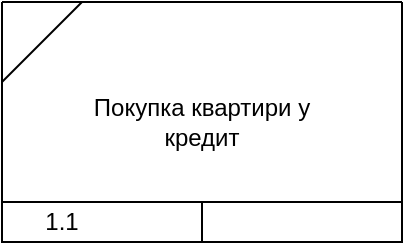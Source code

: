 <mxfile version="20.6.0" type="device" pages="5"><diagram id="Qvz5y-Iq70Vj502TrbkW" name="Страница 1"><mxGraphModel dx="2079" dy="1293" grid="1" gridSize="10" guides="1" tooltips="1" connect="1" arrows="1" fold="1" page="1" pageScale="1" pageWidth="827" pageHeight="1169" math="0" shadow="0"><root><mxCell id="0"/><mxCell id="1" parent="0"/><mxCell id="mvchZzGW6c8hOCpDM_lR-9" value="" style="group" vertex="1" connectable="0" parent="1"><mxGeometry x="314" y="525" width="200" height="120" as="geometry"/></mxCell><mxCell id="mvchZzGW6c8hOCpDM_lR-3" value="" style="swimlane;startSize=0;" vertex="1" parent="mvchZzGW6c8hOCpDM_lR-9"><mxGeometry width="200" height="120" as="geometry"/></mxCell><mxCell id="mvchZzGW6c8hOCpDM_lR-4" value="" style="endArrow=none;html=1;rounded=0;" edge="1" parent="mvchZzGW6c8hOCpDM_lR-3"><mxGeometry width="50" height="50" relative="1" as="geometry"><mxPoint y="40" as="sourcePoint"/><mxPoint x="40" as="targetPoint"/></mxGeometry></mxCell><mxCell id="mvchZzGW6c8hOCpDM_lR-5" value="" style="endArrow=none;html=1;rounded=0;" edge="1" parent="mvchZzGW6c8hOCpDM_lR-3"><mxGeometry width="50" height="50" relative="1" as="geometry"><mxPoint y="100" as="sourcePoint"/><mxPoint x="200" y="100" as="targetPoint"/></mxGeometry></mxCell><mxCell id="mvchZzGW6c8hOCpDM_lR-7" value="1.1" style="text;html=1;strokeColor=none;fillColor=none;align=center;verticalAlign=middle;whiteSpace=wrap;rounded=0;" vertex="1" parent="mvchZzGW6c8hOCpDM_lR-3"><mxGeometry y="100" width="60" height="20" as="geometry"/></mxCell><mxCell id="mvchZzGW6c8hOCpDM_lR-8" value="Покупка квартири у кредит" style="text;html=1;strokeColor=none;fillColor=none;align=center;verticalAlign=middle;whiteSpace=wrap;rounded=0;" vertex="1" parent="mvchZzGW6c8hOCpDM_lR-3"><mxGeometry x="40" y="45" width="120" height="30" as="geometry"/></mxCell><mxCell id="mvchZzGW6c8hOCpDM_lR-6" value="" style="endArrow=none;html=1;rounded=0;entryX=0.5;entryY=1;entryDx=0;entryDy=0;" edge="1" parent="mvchZzGW6c8hOCpDM_lR-9" target="mvchZzGW6c8hOCpDM_lR-3"><mxGeometry width="50" height="50" relative="1" as="geometry"><mxPoint x="100" y="100" as="sourcePoint"/><mxPoint x="90" y="-90" as="targetPoint"/></mxGeometry></mxCell></root></mxGraphModel></diagram><diagram id="2NTAYMAQu-JLm-UkpzgK" name="Страница 2"><mxGraphModel dx="3213" dy="3582" grid="1" gridSize="10" guides="1" tooltips="1" connect="1" arrows="1" fold="1" page="1" pageScale="1" pageWidth="827" pageHeight="1169" math="0" shadow="0"><root><mxCell id="0"/><mxCell id="1" parent="0"/><mxCell id="2YvD0hlXpTY-qURBkGTu-1" value="" style="group;fillColor=default;" vertex="1" connectable="0" parent="1"><mxGeometry x="330" y="-20" width="180" height="100" as="geometry"/></mxCell><mxCell id="2YvD0hlXpTY-qURBkGTu-2" value="" style="swimlane;startSize=0;" vertex="1" parent="2YvD0hlXpTY-qURBkGTu-1"><mxGeometry width="180" height="100" as="geometry"/></mxCell><mxCell id="2YvD0hlXpTY-qURBkGTu-4" value="" style="endArrow=none;html=1;rounded=0;" edge="1" parent="2YvD0hlXpTY-qURBkGTu-2"><mxGeometry width="50" height="50" relative="1" as="geometry"><mxPoint y="83.333" as="sourcePoint"/><mxPoint x="180" y="83.333" as="targetPoint"/></mxGeometry></mxCell><mxCell id="2YvD0hlXpTY-qURBkGTu-5" value="1.1.3" style="text;html=1;strokeColor=none;fillColor=none;align=center;verticalAlign=middle;whiteSpace=wrap;rounded=0;" vertex="1" parent="2YvD0hlXpTY-qURBkGTu-2"><mxGeometry y="83.333" width="54" height="16.667" as="geometry"/></mxCell><mxCell id="WpyevVORtuWuAEWW8r5v-5" value="&lt;div style=&quot;&quot;&gt;&lt;span style=&quot;font-family: Arial; font-weight: 700;&quot;&gt;Звернення в агентство&amp;nbsp;&lt;/span&gt;&lt;/div&gt;" style="text;whiteSpace=wrap;html=1;align=center;" vertex="1" parent="2YvD0hlXpTY-qURBkGTu-2"><mxGeometry x="9" y="33.333" width="162" height="25" as="geometry"/></mxCell><mxCell id="2YvD0hlXpTY-qURBkGTu-7" value="" style="endArrow=none;html=1;rounded=0;entryX=0.5;entryY=1;entryDx=0;entryDy=0;" edge="1" parent="2YvD0hlXpTY-qURBkGTu-1" target="2YvD0hlXpTY-qURBkGTu-2"><mxGeometry width="50" height="50" relative="1" as="geometry"><mxPoint x="90" y="83.333" as="sourcePoint"/><mxPoint x="81" y="-75" as="targetPoint"/></mxGeometry></mxCell><mxCell id="WpyevVORtuWuAEWW8r5v-1" value="" style="endArrow=classic;html=1;rounded=0;" edge="1" parent="1"><mxGeometry width="50" height="50" relative="1" as="geometry"><mxPoint x="419" y="-70" as="sourcePoint"/><mxPoint x="419" y="-20.67" as="targetPoint"/></mxGeometry></mxCell><mxCell id="WpyevVORtuWuAEWW8r5v-62" value="" style="group;fillColor=default;" vertex="1" connectable="0" parent="1"><mxGeometry x="328.06" y="120" width="180" height="100" as="geometry"/></mxCell><mxCell id="WpyevVORtuWuAEWW8r5v-63" value="" style="swimlane;startSize=0;" vertex="1" parent="WpyevVORtuWuAEWW8r5v-62"><mxGeometry width="180" height="100" as="geometry"/></mxCell><mxCell id="WpyevVORtuWuAEWW8r5v-64" value="" style="endArrow=none;html=1;rounded=0;" edge="1" parent="WpyevVORtuWuAEWW8r5v-63"><mxGeometry width="50" height="50" relative="1" as="geometry"><mxPoint y="83.333" as="sourcePoint"/><mxPoint x="180" y="83.333" as="targetPoint"/></mxGeometry></mxCell><mxCell id="WpyevVORtuWuAEWW8r5v-65" value="1.1.4" style="text;html=1;strokeColor=none;fillColor=none;align=center;verticalAlign=middle;whiteSpace=wrap;rounded=0;" vertex="1" parent="WpyevVORtuWuAEWW8r5v-63"><mxGeometry y="83.333" width="54" height="16.667" as="geometry"/></mxCell><mxCell id="WpyevVORtuWuAEWW8r5v-66" value="&lt;div style=&quot;&quot;&gt;&lt;span style=&quot;font-family: Arial; font-weight: 700;&quot;&gt;Вибір квартири&lt;/span&gt;&lt;/div&gt;" style="text;whiteSpace=wrap;html=1;align=center;" vertex="1" parent="WpyevVORtuWuAEWW8r5v-63"><mxGeometry x="9" y="25" width="162" height="25" as="geometry"/></mxCell><mxCell id="KMHCyJjc1i-3XStY9OYE-1" value="" style="endArrow=none;html=1;rounded=0;" edge="1" parent="WpyevVORtuWuAEWW8r5v-63"><mxGeometry width="50" height="50" relative="1" as="geometry"><mxPoint y="40" as="sourcePoint"/><mxPoint x="40" as="targetPoint"/></mxGeometry></mxCell><mxCell id="WpyevVORtuWuAEWW8r5v-67" value="" style="endArrow=none;html=1;rounded=0;entryX=0.5;entryY=1;entryDx=0;entryDy=0;" edge="1" parent="WpyevVORtuWuAEWW8r5v-62" target="WpyevVORtuWuAEWW8r5v-63"><mxGeometry width="50" height="50" relative="1" as="geometry"><mxPoint x="90" y="83.333" as="sourcePoint"/><mxPoint x="81" y="-75" as="targetPoint"/></mxGeometry></mxCell><mxCell id="WpyevVORtuWuAEWW8r5v-93" value="" style="group;fillColor=default;" vertex="1" connectable="0" parent="1"><mxGeometry x="273.06" y="300" width="180" height="100" as="geometry"/></mxCell><mxCell id="WpyevVORtuWuAEWW8r5v-94" value="" style="swimlane;startSize=0;" vertex="1" parent="WpyevVORtuWuAEWW8r5v-93"><mxGeometry width="180" height="100" as="geometry"/></mxCell><mxCell id="WpyevVORtuWuAEWW8r5v-95" value="" style="endArrow=none;html=1;rounded=0;" edge="1" parent="WpyevVORtuWuAEWW8r5v-94"><mxGeometry width="50" height="50" relative="1" as="geometry"><mxPoint y="83.333" as="sourcePoint"/><mxPoint x="180" y="83.333" as="targetPoint"/></mxGeometry></mxCell><mxCell id="WpyevVORtuWuAEWW8r5v-97" value="&lt;div style=&quot;&quot;&gt;&lt;font face=&quot;Arial&quot;&gt;&lt;b&gt;GOTO&amp;nbsp; /&amp;nbsp; Якщо не знайдено підходящого обʼєкта повернення до 1.1.2&lt;/b&gt;&lt;/font&gt;&lt;/div&gt;" style="text;whiteSpace=wrap;html=1;align=center;" vertex="1" parent="WpyevVORtuWuAEWW8r5v-94"><mxGeometry y="10" width="180" height="65" as="geometry"/></mxCell><mxCell id="WpyevVORtuWuAEWW8r5v-100" style="edgeStyle=orthogonalEdgeStyle;rounded=0;orthogonalLoop=1;jettySize=auto;html=1;endArrow=none;endFill=0;dashed=1;entryX=0;entryY=0.5;entryDx=0;entryDy=0;" edge="1" parent="1" target="WpyevVORtuWuAEWW8r5v-63"><mxGeometry relative="1" as="geometry"><mxPoint x="363.06" y="300" as="sourcePoint"/><mxPoint x="283.06" y="250" as="targetPoint"/><Array as="points"><mxPoint x="363.06" y="265"/><mxPoint x="263.06" y="265"/><mxPoint x="263.06" y="170"/></Array></mxGeometry></mxCell><mxCell id="WpyevVORtuWuAEWW8r5v-110" style="edgeStyle=orthogonalEdgeStyle;rounded=0;orthogonalLoop=1;jettySize=auto;html=1;exitX=0.5;exitY=1;exitDx=0;exitDy=0;entryX=0.5;entryY=0;entryDx=0;entryDy=0;endArrow=classic;endFill=1;" edge="1" parent="1" source="2YvD0hlXpTY-qURBkGTu-2"><mxGeometry relative="1" as="geometry"><mxPoint x="420" y="120" as="targetPoint"/></mxGeometry></mxCell><mxCell id="WpyevVORtuWuAEWW8r5v-124" value="" style="group;fillColor=default;" vertex="1" connectable="0" parent="1"><mxGeometry x="330" y="-170" width="180" height="100" as="geometry"/></mxCell><mxCell id="WpyevVORtuWuAEWW8r5v-125" value="" style="swimlane;startSize=0;" vertex="1" parent="WpyevVORtuWuAEWW8r5v-124"><mxGeometry width="180" height="100" as="geometry"/></mxCell><mxCell id="WpyevVORtuWuAEWW8r5v-126" value="" style="endArrow=none;html=1;rounded=0;" edge="1" parent="WpyevVORtuWuAEWW8r5v-125"><mxGeometry width="50" height="50" relative="1" as="geometry"><mxPoint y="83.333" as="sourcePoint"/><mxPoint x="180" y="83.333" as="targetPoint"/></mxGeometry></mxCell><mxCell id="WpyevVORtuWuAEWW8r5v-127" value="1.1.2" style="text;html=1;strokeColor=none;fillColor=none;align=center;verticalAlign=middle;whiteSpace=wrap;rounded=0;" vertex="1" parent="WpyevVORtuWuAEWW8r5v-125"><mxGeometry y="83.333" width="54" height="16.667" as="geometry"/></mxCell><mxCell id="WpyevVORtuWuAEWW8r5v-128" value="&lt;div style=&quot;&quot;&gt;&lt;span style=&quot;font-family: Arial; font-weight: 700;&quot;&gt;Пошук та вибір агенства&amp;nbsp;&lt;/span&gt;&lt;/div&gt;" style="text;whiteSpace=wrap;html=1;align=center;" vertex="1" parent="WpyevVORtuWuAEWW8r5v-125"><mxGeometry x="9" y="33.333" width="162" height="25" as="geometry"/></mxCell><mxCell id="WpyevVORtuWuAEWW8r5v-129" value="" style="endArrow=none;html=1;rounded=0;entryX=0.5;entryY=1;entryDx=0;entryDy=0;" edge="1" parent="WpyevVORtuWuAEWW8r5v-124" target="WpyevVORtuWuAEWW8r5v-125"><mxGeometry width="50" height="50" relative="1" as="geometry"><mxPoint x="90" y="83.333" as="sourcePoint"/><mxPoint x="81" y="-75" as="targetPoint"/></mxGeometry></mxCell><mxCell id="WpyevVORtuWuAEWW8r5v-130" value="" style="endArrow=classic;html=1;rounded=0;" edge="1" parent="1"><mxGeometry width="50" height="50" relative="1" as="geometry"><mxPoint x="419" y="-220" as="sourcePoint"/><mxPoint x="419" y="-170.67" as="targetPoint"/></mxGeometry></mxCell><mxCell id="WpyevVORtuWuAEWW8r5v-137" value="" style="group;fillColor=default;" vertex="1" connectable="0" parent="1"><mxGeometry x="560" y="120" width="180" height="100" as="geometry"/></mxCell><mxCell id="WpyevVORtuWuAEWW8r5v-138" value="" style="swimlane;startSize=0;" vertex="1" parent="WpyevVORtuWuAEWW8r5v-137"><mxGeometry width="180" height="100" as="geometry"/></mxCell><mxCell id="WpyevVORtuWuAEWW8r5v-139" value="" style="endArrow=none;html=1;rounded=0;" edge="1" parent="WpyevVORtuWuAEWW8r5v-138"><mxGeometry width="50" height="50" relative="1" as="geometry"><mxPoint y="83.333" as="sourcePoint"/><mxPoint x="180" y="83.333" as="targetPoint"/></mxGeometry></mxCell><mxCell id="WpyevVORtuWuAEWW8r5v-140" value="1.1.5" style="text;html=1;strokeColor=none;fillColor=none;align=center;verticalAlign=middle;whiteSpace=wrap;rounded=0;" vertex="1" parent="WpyevVORtuWuAEWW8r5v-138"><mxGeometry x="1" y="83.333" width="54" height="16.667" as="geometry"/></mxCell><mxCell id="WpyevVORtuWuAEWW8r5v-141" value="&lt;div style=&quot;&quot;&gt;&lt;span style=&quot;font-family: Arial; font-weight: 700;&quot;&gt;Підготовка документів&lt;/span&gt;&lt;/div&gt;" style="text;whiteSpace=wrap;html=1;align=center;" vertex="1" parent="WpyevVORtuWuAEWW8r5v-138"><mxGeometry x="9" y="25" width="162" height="25" as="geometry"/></mxCell><mxCell id="WpyevVORtuWuAEWW8r5v-142" value="" style="endArrow=none;html=1;rounded=0;entryX=0.5;entryY=1;entryDx=0;entryDy=0;" edge="1" parent="WpyevVORtuWuAEWW8r5v-137" target="WpyevVORtuWuAEWW8r5v-138"><mxGeometry width="50" height="50" relative="1" as="geometry"><mxPoint x="90" y="83.333" as="sourcePoint"/><mxPoint x="81" y="-75" as="targetPoint"/></mxGeometry></mxCell><mxCell id="WpyevVORtuWuAEWW8r5v-146" value="" style="group;fillColor=default;" vertex="1" connectable="0" parent="1"><mxGeometry x="910" y="220" width="180" height="100" as="geometry"/></mxCell><mxCell id="WpyevVORtuWuAEWW8r5v-147" value="" style="swimlane;startSize=0;" vertex="1" parent="WpyevVORtuWuAEWW8r5v-146"><mxGeometry width="180" height="100" as="geometry"/></mxCell><mxCell id="WpyevVORtuWuAEWW8r5v-148" value="" style="endArrow=none;html=1;rounded=0;" edge="1" parent="WpyevVORtuWuAEWW8r5v-147"><mxGeometry width="50" height="50" relative="1" as="geometry"><mxPoint y="83.333" as="sourcePoint"/><mxPoint x="180" y="83.333" as="targetPoint"/></mxGeometry></mxCell><mxCell id="WpyevVORtuWuAEWW8r5v-149" value="1.1.7" style="text;html=1;strokeColor=none;fillColor=none;align=center;verticalAlign=middle;whiteSpace=wrap;rounded=0;" vertex="1" parent="WpyevVORtuWuAEWW8r5v-147"><mxGeometry y="83.333" width="54" height="16.667" as="geometry"/></mxCell><mxCell id="WpyevVORtuWuAEWW8r5v-150" value="&lt;div style=&quot;&quot;&gt;&lt;span style=&quot;font-family: Arial; font-weight: 700;&quot;&gt;Страхування&lt;/span&gt;&lt;/div&gt;" style="text;whiteSpace=wrap;html=1;align=center;" vertex="1" parent="WpyevVORtuWuAEWW8r5v-147"><mxGeometry x="9" y="25" width="162" height="35" as="geometry"/></mxCell><mxCell id="WpyevVORtuWuAEWW8r5v-151" value="" style="endArrow=none;html=1;rounded=0;entryX=0.5;entryY=1;entryDx=0;entryDy=0;" edge="1" parent="WpyevVORtuWuAEWW8r5v-146" target="WpyevVORtuWuAEWW8r5v-147"><mxGeometry width="50" height="50" relative="1" as="geometry"><mxPoint x="90" y="83.333" as="sourcePoint"/><mxPoint x="81" y="-75" as="targetPoint"/></mxGeometry></mxCell><mxCell id="WpyevVORtuWuAEWW8r5v-152" value="" style="group;fillColor=default;" vertex="1" connectable="0" parent="1"><mxGeometry x="910" y="40" width="180" height="100" as="geometry"/></mxCell><mxCell id="WpyevVORtuWuAEWW8r5v-153" value="" style="swimlane;startSize=0;" vertex="1" parent="WpyevVORtuWuAEWW8r5v-152"><mxGeometry width="180" height="100" as="geometry"/></mxCell><mxCell id="WpyevVORtuWuAEWW8r5v-154" value="" style="endArrow=none;html=1;rounded=0;" edge="1" parent="WpyevVORtuWuAEWW8r5v-153"><mxGeometry width="50" height="50" relative="1" as="geometry"><mxPoint y="83.333" as="sourcePoint"/><mxPoint x="180" y="83.333" as="targetPoint"/></mxGeometry></mxCell><mxCell id="WpyevVORtuWuAEWW8r5v-155" value="1.1.6" style="text;html=1;strokeColor=none;fillColor=none;align=center;verticalAlign=middle;whiteSpace=wrap;rounded=0;" vertex="1" parent="WpyevVORtuWuAEWW8r5v-153"><mxGeometry y="83.333" width="54" height="16.667" as="geometry"/></mxCell><mxCell id="WpyevVORtuWuAEWW8r5v-156" value="&lt;font face=&quot;Arial&quot;&gt;&lt;b&gt;Перевірка документів та платоспроможності&lt;/b&gt;&lt;/font&gt;" style="text;whiteSpace=wrap;html=1;align=center;" vertex="1" parent="WpyevVORtuWuAEWW8r5v-153"><mxGeometry x="9" y="25" width="162" height="35" as="geometry"/></mxCell><mxCell id="B95pmdiOfixifEFxFIv_-2" value="" style="endArrow=none;html=1;rounded=0;" edge="1" parent="WpyevVORtuWuAEWW8r5v-153"><mxGeometry width="50" height="50" relative="1" as="geometry"><mxPoint y="40" as="sourcePoint"/><mxPoint x="40" as="targetPoint"/></mxGeometry></mxCell><mxCell id="WpyevVORtuWuAEWW8r5v-157" value="" style="endArrow=none;html=1;rounded=0;entryX=0.5;entryY=1;entryDx=0;entryDy=0;" edge="1" parent="WpyevVORtuWuAEWW8r5v-152" target="WpyevVORtuWuAEWW8r5v-153"><mxGeometry width="50" height="50" relative="1" as="geometry"><mxPoint x="90" y="83.333" as="sourcePoint"/><mxPoint x="81" y="-75" as="targetPoint"/></mxGeometry></mxCell><mxCell id="WpyevVORtuWuAEWW8r5v-158" value="" style="group" vertex="1" connectable="0" parent="1"><mxGeometry x="790" y="150" width="90" height="40" as="geometry"/></mxCell><mxCell id="WpyevVORtuWuAEWW8r5v-164" value="" style="group" vertex="1" connectable="0" parent="WpyevVORtuWuAEWW8r5v-158"><mxGeometry x="22.5" width="45" height="40" as="geometry"/></mxCell><mxCell id="WpyevVORtuWuAEWW8r5v-159" value="&amp;amp;" style="whiteSpace=wrap;html=1;align=center;fillColor=#FFFFFF;" vertex="1" parent="WpyevVORtuWuAEWW8r5v-164"><mxGeometry width="45" height="40" as="geometry"/></mxCell><mxCell id="WpyevVORtuWuAEWW8r5v-160" value="" style="shape=partialRectangle;fillColor=none;align=left;verticalAlign=middle;strokeColor=none;spacingLeft=34;rotatable=0;points=[[0,0.5],[1,0.5]];portConstraint=eastwest;dropTarget=0;" vertex="1" parent="WpyevVORtuWuAEWW8r5v-164"><mxGeometry width="30" height="40" as="geometry"/></mxCell><mxCell id="WpyevVORtuWuAEWW8r5v-161" value="" style="shape=partialRectangle;top=0;left=0;bottom=0;fillColor=none;stokeWidth=1;align=left;verticalAlign=middle;spacingLeft=4;spacingRight=4;overflow=hidden;rotatable=0;points=[];portConstraint=eastwest;part=1;" vertex="1" connectable="0" parent="WpyevVORtuWuAEWW8r5v-160"><mxGeometry width="10" height="40" as="geometry"/></mxCell><mxCell id="WpyevVORtuWuAEWW8r5v-163" style="edgeStyle=orthogonalEdgeStyle;rounded=0;orthogonalLoop=1;jettySize=auto;html=1;exitX=1;exitY=0.5;exitDx=0;exitDy=0;endArrow=classic;endFill=1;" edge="1" parent="1" source="WpyevVORtuWuAEWW8r5v-138" target="WpyevVORtuWuAEWW8r5v-160"><mxGeometry relative="1" as="geometry"/></mxCell><mxCell id="WpyevVORtuWuAEWW8r5v-165" style="edgeStyle=orthogonalEdgeStyle;rounded=0;orthogonalLoop=1;jettySize=auto;html=1;entryX=0;entryY=0.5;entryDx=0;entryDy=0;endArrow=classic;endFill=1;" edge="1" parent="1" source="WpyevVORtuWuAEWW8r5v-159" target="WpyevVORtuWuAEWW8r5v-153"><mxGeometry relative="1" as="geometry"><Array as="points"><mxPoint x="884" y="160"/><mxPoint x="884" y="90"/></Array></mxGeometry></mxCell><mxCell id="WpyevVORtuWuAEWW8r5v-168" style="edgeStyle=orthogonalEdgeStyle;rounded=0;orthogonalLoop=1;jettySize=auto;html=1;exitX=1;exitY=0.75;exitDx=0;exitDy=0;entryX=0;entryY=0.5;entryDx=0;entryDy=0;endArrow=classic;endFill=1;" edge="1" parent="1" source="WpyevVORtuWuAEWW8r5v-159" target="WpyevVORtuWuAEWW8r5v-147"><mxGeometry relative="1" as="geometry"/></mxCell><mxCell id="WpyevVORtuWuAEWW8r5v-169" style="edgeStyle=orthogonalEdgeStyle;rounded=0;orthogonalLoop=1;jettySize=auto;html=1;exitX=1;exitY=0.5;exitDx=0;exitDy=0;endArrow=classic;endFill=1;" edge="1" parent="1" source="WpyevVORtuWuAEWW8r5v-63"><mxGeometry relative="1" as="geometry"><mxPoint x="560" y="170" as="targetPoint"/></mxGeometry></mxCell><mxCell id="WpyevVORtuWuAEWW8r5v-170" value="" style="group;fillColor=default;" vertex="1" connectable="0" parent="1"><mxGeometry x="730" y="-130" width="180" height="100" as="geometry"/></mxCell><mxCell id="WpyevVORtuWuAEWW8r5v-171" value="" style="swimlane;startSize=0;" vertex="1" parent="WpyevVORtuWuAEWW8r5v-170"><mxGeometry width="180" height="100" as="geometry"/></mxCell><mxCell id="WpyevVORtuWuAEWW8r5v-172" value="" style="endArrow=none;html=1;rounded=0;" edge="1" parent="WpyevVORtuWuAEWW8r5v-171"><mxGeometry width="50" height="50" relative="1" as="geometry"><mxPoint y="83.333" as="sourcePoint"/><mxPoint x="180" y="83.333" as="targetPoint"/></mxGeometry></mxCell><mxCell id="WpyevVORtuWuAEWW8r5v-173" value="&lt;div style=&quot;&quot;&gt;&lt;font face=&quot;Arial&quot;&gt;&lt;b&gt;OBJECT / Банк&lt;/b&gt;&lt;/font&gt;&lt;/div&gt;" style="text;whiteSpace=wrap;html=1;align=center;" vertex="1" parent="WpyevVORtuWuAEWW8r5v-171"><mxGeometry y="30" width="180" height="30" as="geometry"/></mxCell><mxCell id="WpyevVORtuWuAEWW8r5v-174" style="edgeStyle=orthogonalEdgeStyle;rounded=0;orthogonalLoop=1;jettySize=auto;html=1;exitX=0.5;exitY=0;exitDx=0;exitDy=0;entryX=0.5;entryY=1;entryDx=0;entryDy=0;endArrow=none;endFill=0;dashed=1;" edge="1" parent="1" source="WpyevVORtuWuAEWW8r5v-153" target="WpyevVORtuWuAEWW8r5v-171"><mxGeometry relative="1" as="geometry"/></mxCell><mxCell id="WpyevVORtuWuAEWW8r5v-175" value="" style="group;fillColor=default;" vertex="1" connectable="0" parent="1"><mxGeometry x="730" y="420" width="180" height="100" as="geometry"/></mxCell><mxCell id="WpyevVORtuWuAEWW8r5v-176" value="" style="swimlane;startSize=0;" vertex="1" parent="WpyevVORtuWuAEWW8r5v-175"><mxGeometry width="180" height="100" as="geometry"/></mxCell><mxCell id="WpyevVORtuWuAEWW8r5v-177" value="" style="endArrow=none;html=1;rounded=0;" edge="1" parent="WpyevVORtuWuAEWW8r5v-176"><mxGeometry width="50" height="50" relative="1" as="geometry"><mxPoint y="83.333" as="sourcePoint"/><mxPoint x="180" y="83.333" as="targetPoint"/></mxGeometry></mxCell><mxCell id="WpyevVORtuWuAEWW8r5v-178" value="&lt;div style=&quot;&quot;&gt;&lt;font face=&quot;Arial&quot;&gt;&lt;b&gt;NOTE / Страховий поліс&lt;/b&gt;&lt;/font&gt;&lt;/div&gt;" style="text;whiteSpace=wrap;html=1;align=center;" vertex="1" parent="WpyevVORtuWuAEWW8r5v-176"><mxGeometry y="30" width="180" height="30" as="geometry"/></mxCell><mxCell id="WpyevVORtuWuAEWW8r5v-183" style="edgeStyle=orthogonalEdgeStyle;rounded=0;orthogonalLoop=1;jettySize=auto;html=1;exitX=1;exitY=1;exitDx=0;exitDy=0;entryX=0.5;entryY=0;entryDx=0;entryDy=0;dashed=1;endArrow=none;endFill=0;" edge="1" parent="1" source="WpyevVORtuWuAEWW8r5v-149" target="WpyevVORtuWuAEWW8r5v-176"><mxGeometry relative="1" as="geometry"/></mxCell><mxCell id="B95pmdiOfixifEFxFIv_-3" value="" style="group" vertex="1" connectable="0" parent="1"><mxGeometry x="1180" y="163.33" width="90" height="40" as="geometry"/></mxCell><mxCell id="B95pmdiOfixifEFxFIv_-4" value="" style="group" vertex="1" connectable="0" parent="B95pmdiOfixifEFxFIv_-3"><mxGeometry x="22.5" width="45" height="40" as="geometry"/></mxCell><mxCell id="B95pmdiOfixifEFxFIv_-5" value="&amp;amp;" style="whiteSpace=wrap;html=1;align=center;fillColor=#FFFFFF;" vertex="1" parent="B95pmdiOfixifEFxFIv_-4"><mxGeometry width="45" height="40" as="geometry"/></mxCell><mxCell id="B95pmdiOfixifEFxFIv_-6" value="" style="shape=partialRectangle;fillColor=none;align=left;verticalAlign=middle;strokeColor=none;spacingLeft=34;rotatable=0;points=[[0,0.5],[1,0.5]];portConstraint=eastwest;dropTarget=0;" vertex="1" parent="B95pmdiOfixifEFxFIv_-4"><mxGeometry width="30" height="40" as="geometry"/></mxCell><mxCell id="B95pmdiOfixifEFxFIv_-7" value="" style="shape=partialRectangle;top=0;left=0;bottom=0;fillColor=none;stokeWidth=1;align=left;verticalAlign=middle;spacingLeft=4;spacingRight=4;overflow=hidden;rotatable=0;points=[];portConstraint=eastwest;part=1;" vertex="1" connectable="0" parent="B95pmdiOfixifEFxFIv_-6"><mxGeometry width="10" height="40" as="geometry"/></mxCell><mxCell id="B95pmdiOfixifEFxFIv_-11" style="edgeStyle=orthogonalEdgeStyle;rounded=0;orthogonalLoop=1;jettySize=auto;html=1;exitX=1;exitY=0.5;exitDx=0;exitDy=0;entryX=-0.037;entryY=0.251;entryDx=0;entryDy=0;entryPerimeter=0;endArrow=classic;endFill=1;" edge="1" parent="1" source="WpyevVORtuWuAEWW8r5v-153" target="B95pmdiOfixifEFxFIv_-6"><mxGeometry relative="1" as="geometry"/></mxCell><mxCell id="B95pmdiOfixifEFxFIv_-12" style="edgeStyle=orthogonalEdgeStyle;rounded=0;orthogonalLoop=1;jettySize=auto;html=1;exitX=1;exitY=0.5;exitDx=0;exitDy=0;entryX=-0.037;entryY=0.751;entryDx=0;entryDy=0;entryPerimeter=0;endArrow=classic;endFill=1;" edge="1" parent="1" source="WpyevVORtuWuAEWW8r5v-147" target="B95pmdiOfixifEFxFIv_-6"><mxGeometry relative="1" as="geometry"/></mxCell><mxCell id="B95pmdiOfixifEFxFIv_-13" value="" style="group;fillColor=default;" vertex="1" connectable="0" parent="1"><mxGeometry x="1320" y="133.33" width="180" height="100" as="geometry"/></mxCell><mxCell id="B95pmdiOfixifEFxFIv_-14" value="" style="swimlane;startSize=0;" vertex="1" parent="B95pmdiOfixifEFxFIv_-13"><mxGeometry width="180" height="100" as="geometry"/></mxCell><mxCell id="B95pmdiOfixifEFxFIv_-15" value="" style="endArrow=none;html=1;rounded=0;" edge="1" parent="B95pmdiOfixifEFxFIv_-14"><mxGeometry width="50" height="50" relative="1" as="geometry"><mxPoint y="83.333" as="sourcePoint"/><mxPoint x="180" y="83.333" as="targetPoint"/></mxGeometry></mxCell><mxCell id="B95pmdiOfixifEFxFIv_-16" value="1.1.8" style="text;html=1;strokeColor=none;fillColor=none;align=center;verticalAlign=middle;whiteSpace=wrap;rounded=0;" vertex="1" parent="B95pmdiOfixifEFxFIv_-14"><mxGeometry y="83.333" width="54" height="16.667" as="geometry"/></mxCell><mxCell id="B95pmdiOfixifEFxFIv_-17" value="&lt;div style=&quot;&quot;&gt;&lt;span style=&quot;font-family: Arial; font-weight: 700;&quot;&gt;Підпсиання договору&lt;/span&gt;&lt;/div&gt;" style="text;whiteSpace=wrap;html=1;align=center;" vertex="1" parent="B95pmdiOfixifEFxFIv_-14"><mxGeometry x="9" y="25" width="162" height="35" as="geometry"/></mxCell><mxCell id="B95pmdiOfixifEFxFIv_-18" value="" style="endArrow=none;html=1;rounded=0;entryX=0.5;entryY=1;entryDx=0;entryDy=0;" edge="1" parent="B95pmdiOfixifEFxFIv_-13" target="B95pmdiOfixifEFxFIv_-14"><mxGeometry width="50" height="50" relative="1" as="geometry"><mxPoint x="90" y="83.333" as="sourcePoint"/><mxPoint x="81" y="-75" as="targetPoint"/></mxGeometry></mxCell><mxCell id="B95pmdiOfixifEFxFIv_-23" style="edgeStyle=orthogonalEdgeStyle;rounded=0;orthogonalLoop=1;jettySize=auto;html=1;entryX=0;entryY=0.5;entryDx=0;entryDy=0;endArrow=classic;endFill=1;" edge="1" parent="1" source="B95pmdiOfixifEFxFIv_-5" target="B95pmdiOfixifEFxFIv_-14"><mxGeometry relative="1" as="geometry"/></mxCell><mxCell id="B95pmdiOfixifEFxFIv_-24" style="edgeStyle=orthogonalEdgeStyle;rounded=0;orthogonalLoop=1;jettySize=auto;html=1;entryX=0;entryY=0.5;entryDx=0;entryDy=0;endArrow=classic;endFill=1;" edge="1" parent="1"><mxGeometry relative="1" as="geometry"><mxPoint x="1500" y="182.74" as="sourcePoint"/><mxPoint x="1572.5" y="182.74" as="targetPoint"/></mxGeometry></mxCell><mxCell id="6Xp0YUc9LQw7xsyKeePw-1" value="" style="group;fillColor=default;" vertex="1" connectable="0" parent="1"><mxGeometry x="1040" y="420" width="180" height="100" as="geometry"/></mxCell><mxCell id="6Xp0YUc9LQw7xsyKeePw-2" value="" style="swimlane;startSize=0;" vertex="1" parent="6Xp0YUc9LQw7xsyKeePw-1"><mxGeometry width="180" height="100" as="geometry"/></mxCell><mxCell id="6Xp0YUc9LQw7xsyKeePw-3" value="" style="endArrow=none;html=1;rounded=0;" edge="1" parent="6Xp0YUc9LQw7xsyKeePw-2"><mxGeometry width="50" height="50" relative="1" as="geometry"><mxPoint y="83.333" as="sourcePoint"/><mxPoint x="180" y="83.333" as="targetPoint"/></mxGeometry></mxCell><mxCell id="6Xp0YUc9LQw7xsyKeePw-4" value="&lt;div style=&quot;&quot;&gt;&lt;font face=&quot;Arial&quot;&gt;&lt;b&gt;OBJECT / Страхова компанія&lt;/b&gt;&lt;/font&gt;&lt;/div&gt;" style="text;whiteSpace=wrap;html=1;align=center;" vertex="1" parent="6Xp0YUc9LQw7xsyKeePw-2"><mxGeometry y="30" width="180" height="30" as="geometry"/></mxCell><mxCell id="6Xp0YUc9LQw7xsyKeePw-5" style="edgeStyle=orthogonalEdgeStyle;rounded=0;orthogonalLoop=1;jettySize=auto;html=1;exitX=0.5;exitY=0;exitDx=0;exitDy=0;entryX=0.75;entryY=1;entryDx=0;entryDy=0;dashed=1;endArrow=none;endFill=0;" edge="1" parent="1" source="6Xp0YUc9LQw7xsyKeePw-2" target="WpyevVORtuWuAEWW8r5v-147"><mxGeometry relative="1" as="geometry"/></mxCell><mxCell id="KMHCyJjc1i-3XStY9OYE-3" value="&lt;b&gt;&lt;font style=&quot;font-size: 14px;&quot;&gt;J3&lt;/font&gt;&lt;/b&gt;" style="text;html=1;align=center;verticalAlign=middle;resizable=0;points=[];autosize=1;strokeColor=none;fillColor=none;" vertex="1" parent="1"><mxGeometry x="815" y="190.0" width="40" height="30" as="geometry"/></mxCell><mxCell id="KMHCyJjc1i-3XStY9OYE-4" value="&lt;b style=&quot;color: rgb(0, 0, 0); font-family: Helvetica; font-size: 12px; font-style: normal; font-variant-ligatures: normal; font-variant-caps: normal; letter-spacing: normal; orphans: 2; text-align: center; text-indent: 0px; text-transform: none; widows: 2; word-spacing: 0px; -webkit-text-stroke-width: 0px; background-color: rgb(248, 249, 250); text-decoration-thickness: initial; text-decoration-style: initial; text-decoration-color: initial;&quot;&gt;&lt;font style=&quot;font-size: 14px;&quot;&gt;J4&lt;/font&gt;&lt;/b&gt;" style="text;whiteSpace=wrap;html=1;fontSize=14;" vertex="1" parent="1"><mxGeometry x="1216" y="203.33" width="50" height="40" as="geometry"/></mxCell></root></mxGraphModel></diagram><diagram id="zc8yiMR0GDlAHjFiHwkh" name="Страница 3"><mxGraphModel dx="1790" dy="413" grid="1" gridSize="10" guides="1" tooltips="1" connect="1" arrows="1" fold="1" page="1" pageScale="1" pageWidth="827" pageHeight="1169" math="0" shadow="0"><root><mxCell id="0"/><mxCell id="1" parent="0"/><mxCell id="rb29WT402Sn2uyMCDe7i-44" value="" style="group;fillColor=default;" vertex="1" connectable="0" parent="1"><mxGeometry x="-320" y="250" width="180" height="100" as="geometry"/></mxCell><mxCell id="rb29WT402Sn2uyMCDe7i-45" value="" style="swimlane;startSize=0;" vertex="1" parent="rb29WT402Sn2uyMCDe7i-44"><mxGeometry width="180" height="100" as="geometry"/></mxCell><mxCell id="rb29WT402Sn2uyMCDe7i-46" value="" style="endArrow=none;html=1;rounded=0;" edge="1" parent="rb29WT402Sn2uyMCDe7i-45"><mxGeometry width="50" height="50" relative="1" as="geometry"><mxPoint y="83.333" as="sourcePoint"/><mxPoint x="180" y="83.333" as="targetPoint"/></mxGeometry></mxCell><mxCell id="rb29WT402Sn2uyMCDe7i-47" value="4.1.9" style="text;html=1;strokeColor=none;fillColor=none;align=center;verticalAlign=middle;whiteSpace=wrap;rounded=0;" vertex="1" parent="rb29WT402Sn2uyMCDe7i-45"><mxGeometry y="83.333" width="54" height="16.667" as="geometry"/></mxCell><mxCell id="rb29WT402Sn2uyMCDe7i-48" value="&lt;div style=&quot;&quot;&gt;&lt;font face=&quot;Arial&quot;&gt;&lt;b&gt;Оцінка потреб та побажань&lt;/b&gt;&lt;/font&gt;&lt;/div&gt;" style="text;whiteSpace=wrap;html=1;align=center;" vertex="1" parent="rb29WT402Sn2uyMCDe7i-45"><mxGeometry x="9" y="30.003" width="162" height="25" as="geometry"/></mxCell><mxCell id="rb29WT402Sn2uyMCDe7i-49" value="" style="endArrow=none;html=1;rounded=0;entryX=0.5;entryY=1;entryDx=0;entryDy=0;" edge="1" parent="rb29WT402Sn2uyMCDe7i-44" target="rb29WT402Sn2uyMCDe7i-45"><mxGeometry width="50" height="50" relative="1" as="geometry"><mxPoint x="90" y="83.333" as="sourcePoint"/><mxPoint x="81" y="-75" as="targetPoint"/></mxGeometry></mxCell><mxCell id="rb29WT402Sn2uyMCDe7i-50" value="" style="endArrow=classic;html=1;rounded=0;" edge="1" parent="1"><mxGeometry width="50" height="50" relative="1" as="geometry"><mxPoint x="-380" y="300" as="sourcePoint"/><mxPoint x="-320" y="300.33" as="targetPoint"/></mxGeometry></mxCell><mxCell id="rb29WT402Sn2uyMCDe7i-111" value="" style="group;fillColor=default;" vertex="1" connectable="0" parent="1"><mxGeometry x="70" y="380" width="180" height="100" as="geometry"/></mxCell><mxCell id="rb29WT402Sn2uyMCDe7i-112" value="" style="swimlane;startSize=0;" vertex="1" parent="rb29WT402Sn2uyMCDe7i-111"><mxGeometry width="180" height="100" as="geometry"/></mxCell><mxCell id="rb29WT402Sn2uyMCDe7i-113" value="" style="endArrow=none;html=1;rounded=0;" edge="1" parent="rb29WT402Sn2uyMCDe7i-112"><mxGeometry width="50" height="50" relative="1" as="geometry"><mxPoint y="83.333" as="sourcePoint"/><mxPoint x="180" y="83.333" as="targetPoint"/></mxGeometry></mxCell><mxCell id="rb29WT402Sn2uyMCDe7i-114" value="4.1.12" style="text;html=1;strokeColor=none;fillColor=none;align=center;verticalAlign=middle;whiteSpace=wrap;rounded=0;" vertex="1" parent="rb29WT402Sn2uyMCDe7i-112"><mxGeometry y="83.333" width="54" height="16.667" as="geometry"/></mxCell><mxCell id="rb29WT402Sn2uyMCDe7i-115" value="&lt;div style=&quot;&quot;&gt;&lt;font face=&quot;Arial&quot;&gt;&lt;b&gt;Оцінка розмірів&lt;/b&gt;&lt;/font&gt;&lt;/div&gt;" style="text;whiteSpace=wrap;html=1;align=center;" vertex="1" parent="rb29WT402Sn2uyMCDe7i-112"><mxGeometry x="9" y="30.003" width="162" height="25" as="geometry"/></mxCell><mxCell id="rb29WT402Sn2uyMCDe7i-116" value="" style="endArrow=none;html=1;rounded=0;entryX=0.5;entryY=1;entryDx=0;entryDy=0;" edge="1" parent="rb29WT402Sn2uyMCDe7i-111" target="rb29WT402Sn2uyMCDe7i-112"><mxGeometry width="50" height="50" relative="1" as="geometry"><mxPoint x="90" y="83.333" as="sourcePoint"/><mxPoint x="81" y="-75" as="targetPoint"/></mxGeometry></mxCell><mxCell id="rb29WT402Sn2uyMCDe7i-117" value="" style="group;fillColor=default;" vertex="1" connectable="0" parent="1"><mxGeometry x="70" y="240" width="180" height="100" as="geometry"/></mxCell><mxCell id="rb29WT402Sn2uyMCDe7i-118" value="" style="swimlane;startSize=0;" vertex="1" parent="rb29WT402Sn2uyMCDe7i-117"><mxGeometry width="180" height="100" as="geometry"/></mxCell><mxCell id="rb29WT402Sn2uyMCDe7i-119" value="" style="endArrow=none;html=1;rounded=0;" edge="1" parent="rb29WT402Sn2uyMCDe7i-118"><mxGeometry width="50" height="50" relative="1" as="geometry"><mxPoint y="83.333" as="sourcePoint"/><mxPoint x="180" y="83.333" as="targetPoint"/></mxGeometry></mxCell><mxCell id="rb29WT402Sn2uyMCDe7i-120" value="4.1.11" style="text;html=1;strokeColor=none;fillColor=none;align=center;verticalAlign=middle;whiteSpace=wrap;rounded=0;" vertex="1" parent="rb29WT402Sn2uyMCDe7i-118"><mxGeometry y="83.333" width="54" height="16.667" as="geometry"/></mxCell><mxCell id="rb29WT402Sn2uyMCDe7i-121" value="&lt;div style=&quot;&quot;&gt;&lt;font face=&quot;Arial&quot;&gt;&lt;b&gt;Оцінка ціни&lt;/b&gt;&lt;/font&gt;&lt;/div&gt;" style="text;whiteSpace=wrap;html=1;align=center;" vertex="1" parent="rb29WT402Sn2uyMCDe7i-118"><mxGeometry x="9" y="30.003" width="162" height="25" as="geometry"/></mxCell><mxCell id="rb29WT402Sn2uyMCDe7i-122" value="" style="endArrow=none;html=1;rounded=0;entryX=0.5;entryY=1;entryDx=0;entryDy=0;" edge="1" parent="rb29WT402Sn2uyMCDe7i-117" target="rb29WT402Sn2uyMCDe7i-118"><mxGeometry width="50" height="50" relative="1" as="geometry"><mxPoint x="90" y="83.333" as="sourcePoint"/><mxPoint x="81" y="-75" as="targetPoint"/></mxGeometry></mxCell><mxCell id="rb29WT402Sn2uyMCDe7i-123" value="" style="group;fillColor=default;" vertex="1" connectable="0" parent="1"><mxGeometry x="70" y="100" width="180" height="100" as="geometry"/></mxCell><mxCell id="rb29WT402Sn2uyMCDe7i-124" value="" style="swimlane;startSize=0;" vertex="1" parent="rb29WT402Sn2uyMCDe7i-123"><mxGeometry width="180" height="100" as="geometry"/></mxCell><mxCell id="rb29WT402Sn2uyMCDe7i-125" value="" style="endArrow=none;html=1;rounded=0;" edge="1" parent="rb29WT402Sn2uyMCDe7i-124"><mxGeometry width="50" height="50" relative="1" as="geometry"><mxPoint y="83.333" as="sourcePoint"/><mxPoint x="180" y="83.333" as="targetPoint"/></mxGeometry></mxCell><mxCell id="rb29WT402Sn2uyMCDe7i-126" value="4.1.10" style="text;html=1;strokeColor=none;fillColor=none;align=center;verticalAlign=middle;whiteSpace=wrap;rounded=0;" vertex="1" parent="rb29WT402Sn2uyMCDe7i-124"><mxGeometry y="83.333" width="54" height="16.667" as="geometry"/></mxCell><mxCell id="rb29WT402Sn2uyMCDe7i-127" value="&lt;div style=&quot;&quot;&gt;&lt;font face=&quot;Arial&quot;&gt;&lt;b&gt;Оцінка розташування&lt;/b&gt;&lt;/font&gt;&lt;/div&gt;" style="text;whiteSpace=wrap;html=1;align=center;" vertex="1" parent="rb29WT402Sn2uyMCDe7i-124"><mxGeometry x="9" y="30.003" width="162" height="25" as="geometry"/></mxCell><mxCell id="rb29WT402Sn2uyMCDe7i-128" value="" style="endArrow=none;html=1;rounded=0;entryX=0.5;entryY=1;entryDx=0;entryDy=0;" edge="1" parent="rb29WT402Sn2uyMCDe7i-123" target="rb29WT402Sn2uyMCDe7i-124"><mxGeometry width="50" height="50" relative="1" as="geometry"><mxPoint x="90" y="83.333" as="sourcePoint"/><mxPoint x="81" y="-75" as="targetPoint"/></mxGeometry></mxCell><mxCell id="rb29WT402Sn2uyMCDe7i-129" style="edgeStyle=orthogonalEdgeStyle;rounded=0;orthogonalLoop=1;jettySize=auto;html=1;exitX=1;exitY=0.25;exitDx=0;exitDy=0;entryX=0;entryY=0.5;entryDx=0;entryDy=0;endArrow=classic;endFill=1;" edge="1" parent="1" source="rb29WT402Sn2uyMCDe7i-107" target="rb29WT402Sn2uyMCDe7i-124"><mxGeometry relative="1" as="geometry"><Array as="points"><mxPoint x="-22" y="280"/><mxPoint y="280"/><mxPoint y="150"/></Array></mxGeometry></mxCell><mxCell id="rb29WT402Sn2uyMCDe7i-130" style="edgeStyle=orthogonalEdgeStyle;rounded=0;orthogonalLoop=1;jettySize=auto;html=1;exitX=1;exitY=0.5;exitDx=0;exitDy=0;entryX=0;entryY=0.5;entryDx=0;entryDy=0;endArrow=classic;endFill=1;" edge="1" parent="1" source="rb29WT402Sn2uyMCDe7i-107" target="rb29WT402Sn2uyMCDe7i-118"><mxGeometry relative="1" as="geometry"><Array as="points"><mxPoint x="-22" y="290"/></Array></mxGeometry></mxCell><mxCell id="rb29WT402Sn2uyMCDe7i-131" style="edgeStyle=orthogonalEdgeStyle;rounded=0;orthogonalLoop=1;jettySize=auto;html=1;exitX=1;exitY=0.75;exitDx=0;exitDy=0;entryX=0;entryY=0.5;entryDx=0;entryDy=0;endArrow=classic;endFill=1;" edge="1" parent="1" source="rb29WT402Sn2uyMCDe7i-107" target="rb29WT402Sn2uyMCDe7i-112"><mxGeometry relative="1" as="geometry"><Array as="points"><mxPoint x="-22" y="310"/><mxPoint x="19" y="310"/><mxPoint x="19" y="430"/></Array></mxGeometry></mxCell><mxCell id="rb29WT402Sn2uyMCDe7i-144" style="edgeStyle=orthogonalEdgeStyle;rounded=0;orthogonalLoop=1;jettySize=auto;html=1;exitX=1;exitY=0.5;exitDx=0;exitDy=0;entryX=-0.021;entryY=0.212;entryDx=0;entryDy=0;entryPerimeter=0;endArrow=classic;endFill=1;" edge="1" parent="1" source="rb29WT402Sn2uyMCDe7i-124" target="rb29WT402Sn2uyMCDe7i-153"><mxGeometry relative="1" as="geometry"><mxPoint x="361.99" y="278" as="targetPoint"/></mxGeometry></mxCell><mxCell id="rb29WT402Sn2uyMCDe7i-145" style="edgeStyle=orthogonalEdgeStyle;rounded=0;orthogonalLoop=1;jettySize=auto;html=1;exitX=1;exitY=0.5;exitDx=0;exitDy=0;entryX=0;entryY=0.5;entryDx=0;entryDy=0;endArrow=classic;endFill=1;" edge="1" parent="1" source="rb29WT402Sn2uyMCDe7i-118" target="rb29WT402Sn2uyMCDe7i-153"><mxGeometry relative="1" as="geometry"><mxPoint x="362.5" y="290" as="targetPoint"/></mxGeometry></mxCell><mxCell id="rb29WT402Sn2uyMCDe7i-148" style="edgeStyle=orthogonalEdgeStyle;rounded=0;orthogonalLoop=1;jettySize=auto;html=1;entryX=-0.021;entryY=0.712;entryDx=0;entryDy=0;entryPerimeter=0;endArrow=classic;endFill=1;exitX=1;exitY=0.5;exitDx=0;exitDy=0;" edge="1" parent="1" source="rb29WT402Sn2uyMCDe7i-112" target="rb29WT402Sn2uyMCDe7i-153"><mxGeometry relative="1" as="geometry"><mxPoint x="361" y="304.35" as="targetPoint"/></mxGeometry></mxCell><mxCell id="rb29WT402Sn2uyMCDe7i-106" value="" style="group" vertex="1" connectable="0" parent="1"><mxGeometry x="-67.5" y="270" width="45" height="60" as="geometry"/></mxCell><mxCell id="rb29WT402Sn2uyMCDe7i-107" value="&amp;amp;" style="whiteSpace=wrap;html=1;align=center;fillColor=#FFFFFF;" vertex="1" parent="rb29WT402Sn2uyMCDe7i-106"><mxGeometry width="45" height="50" as="geometry"/></mxCell><mxCell id="rb29WT402Sn2uyMCDe7i-108" value="" style="shape=partialRectangle;fillColor=none;align=left;verticalAlign=middle;strokeColor=none;spacingLeft=34;rotatable=0;points=[[0,0.5],[1,0.5]];portConstraint=eastwest;dropTarget=0;" vertex="1" parent="rb29WT402Sn2uyMCDe7i-106"><mxGeometry width="40" height="60" as="geometry"/></mxCell><mxCell id="rb29WT402Sn2uyMCDe7i-109" value="" style="shape=partialRectangle;top=0;left=0;bottom=0;fillColor=none;stokeWidth=1;align=left;verticalAlign=middle;spacingLeft=4;spacingRight=4;overflow=hidden;rotatable=0;points=[];portConstraint=eastwest;part=1;" vertex="1" connectable="0" parent="rb29WT402Sn2uyMCDe7i-108"><mxGeometry width="10" height="50" as="geometry"/></mxCell><mxCell id="rb29WT402Sn2uyMCDe7i-149" value="" style="shape=partialRectangle;top=0;left=0;bottom=0;fillColor=none;stokeWidth=1;align=left;verticalAlign=middle;spacingLeft=4;spacingRight=4;overflow=hidden;rotatable=0;points=[];portConstraint=eastwest;part=1;" vertex="1" connectable="0" parent="rb29WT402Sn2uyMCDe7i-108"><mxGeometry x="10" width="30" height="50" as="geometry"/></mxCell><mxCell id="rb29WT402Sn2uyMCDe7i-150" style="edgeStyle=orthogonalEdgeStyle;rounded=0;orthogonalLoop=1;jettySize=auto;html=1;exitX=1;exitY=0.5;exitDx=0;exitDy=0;entryX=0;entryY=0.5;entryDx=0;entryDy=0;endArrow=classic;endFill=1;" edge="1" parent="1" source="rb29WT402Sn2uyMCDe7i-45" target="rb29WT402Sn2uyMCDe7i-108"><mxGeometry relative="1" as="geometry"/></mxCell><mxCell id="rb29WT402Sn2uyMCDe7i-151" value="" style="group" vertex="1" connectable="0" parent="1"><mxGeometry x="380" y="260" width="59" height="90" as="geometry"/></mxCell><mxCell id="rb29WT402Sn2uyMCDe7i-152" value="&amp;amp;" style="whiteSpace=wrap;html=1;align=center;fillColor=#FFFFFF;" vertex="1" parent="rb29WT402Sn2uyMCDe7i-151"><mxGeometry width="45" height="50" as="geometry"/></mxCell><mxCell id="rb29WT402Sn2uyMCDe7i-153" value="" style="shape=partialRectangle;fillColor=none;align=left;verticalAlign=middle;strokeColor=none;spacingLeft=34;rotatable=0;points=[[0,0.5],[1,0.5]];portConstraint=eastwest;dropTarget=0;" vertex="1" parent="rb29WT402Sn2uyMCDe7i-151"><mxGeometry width="40" height="60" as="geometry"/></mxCell><mxCell id="rb29WT402Sn2uyMCDe7i-154" value="" style="shape=partialRectangle;top=0;left=0;bottom=0;fillColor=none;stokeWidth=1;align=left;verticalAlign=middle;spacingLeft=4;spacingRight=4;overflow=hidden;rotatable=0;points=[];portConstraint=eastwest;part=1;" vertex="1" connectable="0" parent="rb29WT402Sn2uyMCDe7i-153"><mxGeometry width="10" height="50" as="geometry"/></mxCell><mxCell id="rb29WT402Sn2uyMCDe7i-155" value="" style="shape=partialRectangle;top=0;left=0;bottom=0;fillColor=none;stokeWidth=1;align=left;verticalAlign=middle;spacingLeft=4;spacingRight=4;overflow=hidden;rotatable=0;points=[];portConstraint=eastwest;part=1;" vertex="1" connectable="0" parent="rb29WT402Sn2uyMCDe7i-153"><mxGeometry x="10" width="30" height="50" as="geometry"/></mxCell><mxCell id="KIXngISzyW0GFHyN5RqB-2" value="&lt;b style=&quot;color: rgb(0, 0, 0); font-family: Helvetica; font-size: 12px; font-style: normal; font-variant-ligatures: normal; font-variant-caps: normal; letter-spacing: normal; orphans: 2; text-align: center; text-indent: 0px; text-transform: none; widows: 2; word-spacing: 0px; -webkit-text-stroke-width: 0px; background-color: rgb(248, 249, 250); text-decoration-thickness: initial; text-decoration-style: initial; text-decoration-color: initial;&quot;&gt;&lt;font style=&quot;font-size: 14px;&quot;&gt;J6&lt;/font&gt;&lt;/b&gt;" style="text;whiteSpace=wrap;html=1;fontSize=14;" vertex="1" parent="rb29WT402Sn2uyMCDe7i-151"><mxGeometry x="9" y="50" width="50" height="40" as="geometry"/></mxCell><mxCell id="rb29WT402Sn2uyMCDe7i-157" value="" style="group;fillColor=default;" vertex="1" connectable="0" parent="1"><mxGeometry x="490" y="230" width="180" height="100" as="geometry"/></mxCell><mxCell id="rb29WT402Sn2uyMCDe7i-158" value="" style="swimlane;startSize=0;" vertex="1" parent="rb29WT402Sn2uyMCDe7i-157"><mxGeometry width="180" height="100" as="geometry"/></mxCell><mxCell id="rb29WT402Sn2uyMCDe7i-159" value="" style="endArrow=none;html=1;rounded=0;" edge="1" parent="rb29WT402Sn2uyMCDe7i-158"><mxGeometry width="50" height="50" relative="1" as="geometry"><mxPoint y="83.333" as="sourcePoint"/><mxPoint x="180" y="83.333" as="targetPoint"/></mxGeometry></mxCell><mxCell id="rb29WT402Sn2uyMCDe7i-160" value="4.1.13" style="text;html=1;strokeColor=none;fillColor=none;align=center;verticalAlign=middle;whiteSpace=wrap;rounded=0;" vertex="1" parent="rb29WT402Sn2uyMCDe7i-158"><mxGeometry y="83.333" width="54" height="16.667" as="geometry"/></mxCell><mxCell id="rb29WT402Sn2uyMCDe7i-161" value="&lt;div style=&quot;&quot;&gt;&lt;font face=&quot;Arial&quot;&gt;&lt;b&gt;Пропозиція квартири&lt;/b&gt;&lt;/font&gt;&lt;/div&gt;" style="text;whiteSpace=wrap;html=1;align=center;" vertex="1" parent="rb29WT402Sn2uyMCDe7i-158"><mxGeometry x="9" y="30.003" width="162" height="25" as="geometry"/></mxCell><mxCell id="rb29WT402Sn2uyMCDe7i-162" value="" style="endArrow=none;html=1;rounded=0;entryX=0.5;entryY=1;entryDx=0;entryDy=0;" edge="1" parent="rb29WT402Sn2uyMCDe7i-157" target="rb29WT402Sn2uyMCDe7i-158"><mxGeometry width="50" height="50" relative="1" as="geometry"><mxPoint x="90" y="83.333" as="sourcePoint"/><mxPoint x="81" y="-75" as="targetPoint"/></mxGeometry></mxCell><mxCell id="rb29WT402Sn2uyMCDe7i-164" style="edgeStyle=orthogonalEdgeStyle;rounded=0;orthogonalLoop=1;jettySize=auto;html=1;exitX=1;exitY=0.5;exitDx=0;exitDy=0;entryX=0;entryY=0.5;entryDx=0;entryDy=0;endArrow=classic;endFill=1;" edge="1" parent="1" source="rb29WT402Sn2uyMCDe7i-152" target="rb29WT402Sn2uyMCDe7i-158"><mxGeometry relative="1" as="geometry"/></mxCell><mxCell id="8jTwnscT_ToLFC5YzcmI-1" value="" style="group;fillColor=default;" vertex="1" connectable="0" parent="1"><mxGeometry x="380" y="50" width="180" height="100" as="geometry"/></mxCell><mxCell id="8jTwnscT_ToLFC5YzcmI-2" value="" style="swimlane;startSize=0;" vertex="1" parent="8jTwnscT_ToLFC5YzcmI-1"><mxGeometry width="180" height="100" as="geometry"/></mxCell><mxCell id="8jTwnscT_ToLFC5YzcmI-3" value="" style="endArrow=none;html=1;rounded=0;" edge="1" parent="8jTwnscT_ToLFC5YzcmI-2"><mxGeometry width="50" height="50" relative="1" as="geometry"><mxPoint y="83.333" as="sourcePoint"/><mxPoint x="180" y="83.333" as="targetPoint"/></mxGeometry></mxCell><mxCell id="8jTwnscT_ToLFC5YzcmI-4" value="&lt;div style=&quot;&quot;&gt;&lt;font face=&quot;Arial&quot;&gt;&lt;b&gt;GOTO&amp;nbsp; /&amp;nbsp; Якщо не знайдено підходящого обʼєкта повернення до 1.1.2&lt;/b&gt;&lt;/font&gt;&lt;/div&gt;" style="text;whiteSpace=wrap;html=1;align=center;" vertex="1" parent="8jTwnscT_ToLFC5YzcmI-2"><mxGeometry y="10" width="180" height="65" as="geometry"/></mxCell><mxCell id="8jTwnscT_ToLFC5YzcmI-5" style="edgeStyle=orthogonalEdgeStyle;rounded=0;orthogonalLoop=1;jettySize=auto;html=1;entryX=0.5;entryY=0;entryDx=0;entryDy=0;endArrow=none;endFill=0;dashed=1;" edge="1" parent="1" source="8jTwnscT_ToLFC5YzcmI-2" target="rb29WT402Sn2uyMCDe7i-158"><mxGeometry relative="1" as="geometry"/></mxCell><mxCell id="8jTwnscT_ToLFC5YzcmI-6" style="edgeStyle=orthogonalEdgeStyle;rounded=0;orthogonalLoop=1;jettySize=auto;html=1;exitX=1;exitY=0.5;exitDx=0;exitDy=0;entryX=0;entryY=0.5;entryDx=0;entryDy=0;endArrow=classic;endFill=1;" edge="1" parent="1"><mxGeometry relative="1" as="geometry"><mxPoint x="670" y="279.5" as="sourcePoint"/><mxPoint x="750" y="280" as="targetPoint"/><Array as="points"><mxPoint x="710" y="279"/><mxPoint x="750" y="280"/></Array></mxGeometry></mxCell><mxCell id="KIXngISzyW0GFHyN5RqB-1" value="&lt;b style=&quot;color: rgb(0, 0, 0); font-family: Helvetica; font-size: 12px; font-style: normal; font-variant-ligatures: normal; font-variant-caps: normal; letter-spacing: normal; orphans: 2; text-align: center; text-indent: 0px; text-transform: none; widows: 2; word-spacing: 0px; -webkit-text-stroke-width: 0px; background-color: rgb(248, 249, 250); text-decoration-thickness: initial; text-decoration-style: initial; text-decoration-color: initial;&quot;&gt;&lt;font style=&quot;font-size: 14px;&quot;&gt;J5&lt;/font&gt;&lt;/b&gt;" style="text;whiteSpace=wrap;html=1;fontSize=14;" vertex="1" parent="1"><mxGeometry x="-60" y="320" width="50" height="40" as="geometry"/></mxCell></root></mxGraphModel></diagram><diagram id="LwmWmG4LE9CDat4MAR6_" name="Страница 4"><mxGraphModel dx="1604" dy="689" grid="1" gridSize="10" guides="1" tooltips="1" connect="1" arrows="1" fold="1" page="1" pageScale="1" pageWidth="827" pageHeight="1169" math="0" shadow="0"><root><mxCell id="0"/><mxCell id="1" parent="0"/><mxCell id="JB7yZSwCQUNHTVjpGbFl-1" value="" style="group;fillColor=default;" vertex="1" connectable="0" parent="1"><mxGeometry x="530" y="400" width="180" height="100" as="geometry"/></mxCell><mxCell id="JB7yZSwCQUNHTVjpGbFl-2" value="" style="swimlane;startSize=0;" vertex="1" parent="JB7yZSwCQUNHTVjpGbFl-1"><mxGeometry width="180" height="100" as="geometry"/></mxCell><mxCell id="JB7yZSwCQUNHTVjpGbFl-3" value="" style="endArrow=none;html=1;rounded=0;" edge="1" parent="JB7yZSwCQUNHTVjpGbFl-2"><mxGeometry width="50" height="50" relative="1" as="geometry"><mxPoint y="83.333" as="sourcePoint"/><mxPoint x="180" y="83.333" as="targetPoint"/></mxGeometry></mxCell><mxCell id="JB7yZSwCQUNHTVjpGbFl-4" value="6.1.14" style="text;html=1;strokeColor=none;fillColor=none;align=center;verticalAlign=middle;whiteSpace=wrap;rounded=0;" vertex="1" parent="JB7yZSwCQUNHTVjpGbFl-2"><mxGeometry y="83.333" width="54" height="16.667" as="geometry"/></mxCell><mxCell id="JB7yZSwCQUNHTVjpGbFl-5" value="&lt;div style=&quot;&quot;&gt;&lt;div style=&quot;&quot; class=&quot;column&quot;&gt;&lt;p&gt;&lt;span style=&quot;font-size: 9pt; font-family: Arial; font-weight: 700;&quot;&gt;Перегляд пропозицій та вибір банку&lt;br&gt;&lt;/span&gt;&lt;/p&gt;&lt;br&gt;&lt;/div&gt;&lt;br style=&quot;text-align: left;&quot;&gt;&lt;/div&gt;" style="text;whiteSpace=wrap;html=1;align=center;" vertex="1" parent="JB7yZSwCQUNHTVjpGbFl-2"><mxGeometry x="9" y="10" width="162" height="60" as="geometry"/></mxCell><mxCell id="JB7yZSwCQUNHTVjpGbFl-7" value="" style="endArrow=none;html=1;rounded=0;entryX=0.5;entryY=1;entryDx=0;entryDy=0;" edge="1" parent="JB7yZSwCQUNHTVjpGbFl-1" target="JB7yZSwCQUNHTVjpGbFl-2"><mxGeometry width="50" height="50" relative="1" as="geometry"><mxPoint x="90" y="83.333" as="sourcePoint"/><mxPoint x="81" y="-75" as="targetPoint"/></mxGeometry></mxCell><mxCell id="JB7yZSwCQUNHTVjpGbFl-8" value="" style="group;fillColor=default;" vertex="1" connectable="0" parent="1"><mxGeometry x="760" y="400" width="180" height="100" as="geometry"/></mxCell><mxCell id="JB7yZSwCQUNHTVjpGbFl-9" value="" style="swimlane;startSize=0;" vertex="1" parent="JB7yZSwCQUNHTVjpGbFl-8"><mxGeometry width="180" height="100" as="geometry"/></mxCell><mxCell id="JB7yZSwCQUNHTVjpGbFl-10" value="" style="endArrow=none;html=1;rounded=0;" edge="1" parent="JB7yZSwCQUNHTVjpGbFl-9"><mxGeometry width="50" height="50" relative="1" as="geometry"><mxPoint y="83.333" as="sourcePoint"/><mxPoint x="180" y="83.333" as="targetPoint"/></mxGeometry></mxCell><mxCell id="JB7yZSwCQUNHTVjpGbFl-11" value="6.1.15" style="text;html=1;strokeColor=none;fillColor=none;align=center;verticalAlign=middle;whiteSpace=wrap;rounded=0;" vertex="1" parent="JB7yZSwCQUNHTVjpGbFl-9"><mxGeometry y="83.333" width="54" height="16.667" as="geometry"/></mxCell><mxCell id="JB7yZSwCQUNHTVjpGbFl-12" value="&lt;div style=&quot;&quot;&gt;&lt;div style=&quot;&quot; class=&quot;column&quot;&gt;&lt;p&gt;&lt;font face=&quot;Arial&quot;&gt;&lt;b&gt;Звернення до банку із заявою на кредитування&lt;/b&gt;&lt;/font&gt;&lt;/p&gt;&lt;/div&gt;&lt;/div&gt;" style="text;whiteSpace=wrap;html=1;align=center;" vertex="1" parent="JB7yZSwCQUNHTVjpGbFl-9"><mxGeometry x="9" y="10" width="162" height="60" as="geometry"/></mxCell><mxCell id="JB7yZSwCQUNHTVjpGbFl-13" value="" style="endArrow=none;html=1;rounded=0;entryX=0.5;entryY=1;entryDx=0;entryDy=0;" edge="1" parent="JB7yZSwCQUNHTVjpGbFl-8" target="JB7yZSwCQUNHTVjpGbFl-9"><mxGeometry width="50" height="50" relative="1" as="geometry"><mxPoint x="90" y="83.333" as="sourcePoint"/><mxPoint x="81" y="-75" as="targetPoint"/></mxGeometry></mxCell><mxCell id="JB7yZSwCQUNHTVjpGbFl-6" style="edgeStyle=orthogonalEdgeStyle;rounded=0;orthogonalLoop=1;jettySize=auto;html=1;entryX=0;entryY=0.5;entryDx=0;entryDy=0;endArrow=classic;endFill=1;exitX=1;exitY=0.5;exitDx=0;exitDy=0;" edge="1" parent="1" target="JB7yZSwCQUNHTVjpGbFl-9" source="JB7yZSwCQUNHTVjpGbFl-2"><mxGeometry relative="1" as="geometry"><mxPoint x="590" y="500" as="sourcePoint"/><mxPoint x="670.97" y="500" as="targetPoint"/></mxGeometry></mxCell><mxCell id="xtw1HX82YVt5GrZDxx8w-1" value="" style="group;fillColor=default;" vertex="1" connectable="0" parent="1"><mxGeometry x="1030" y="540" width="180" height="100" as="geometry"/></mxCell><mxCell id="xtw1HX82YVt5GrZDxx8w-2" value="" style="swimlane;startSize=0;" vertex="1" parent="xtw1HX82YVt5GrZDxx8w-1"><mxGeometry width="180" height="100" as="geometry"/></mxCell><mxCell id="xtw1HX82YVt5GrZDxx8w-3" value="" style="endArrow=none;html=1;rounded=0;" edge="1" parent="xtw1HX82YVt5GrZDxx8w-2"><mxGeometry width="50" height="50" relative="1" as="geometry"><mxPoint y="83.333" as="sourcePoint"/><mxPoint x="180" y="83.333" as="targetPoint"/></mxGeometry></mxCell><mxCell id="xtw1HX82YVt5GrZDxx8w-4" value="&lt;div style=&quot;&quot;&gt;&lt;font face=&quot;Arial&quot;&gt;&lt;b&gt;OBJECT / Банк&lt;/b&gt;&lt;/font&gt;&lt;/div&gt;" style="text;whiteSpace=wrap;html=1;align=center;" vertex="1" parent="xtw1HX82YVt5GrZDxx8w-2"><mxGeometry y="30" width="180" height="30" as="geometry"/></mxCell><mxCell id="xtw1HX82YVt5GrZDxx8w-5" style="edgeStyle=orthogonalEdgeStyle;rounded=0;orthogonalLoop=1;jettySize=auto;html=1;exitX=0;exitY=0.5;exitDx=0;exitDy=0;entryX=0.75;entryY=1;entryDx=0;entryDy=0;dashed=1;endArrow=none;endFill=0;" edge="1" parent="1" source="xtw1HX82YVt5GrZDxx8w-4" target="JB7yZSwCQUNHTVjpGbFl-9"><mxGeometry relative="1" as="geometry"/></mxCell><mxCell id="z-Tk1QctNUEmKNu8tp6a-1" value="" style="group;fillColor=default;" vertex="1" connectable="0" parent="1"><mxGeometry x="680" y="585" width="180" height="100" as="geometry"/></mxCell><mxCell id="z-Tk1QctNUEmKNu8tp6a-2" value="" style="swimlane;startSize=0;" vertex="1" parent="z-Tk1QctNUEmKNu8tp6a-1"><mxGeometry width="180" height="100" as="geometry"/></mxCell><mxCell id="z-Tk1QctNUEmKNu8tp6a-3" value="" style="endArrow=none;html=1;rounded=0;" edge="1" parent="z-Tk1QctNUEmKNu8tp6a-2"><mxGeometry width="50" height="50" relative="1" as="geometry"><mxPoint y="83.333" as="sourcePoint"/><mxPoint x="180" y="83.333" as="targetPoint"/></mxGeometry></mxCell><mxCell id="z-Tk1QctNUEmKNu8tp6a-4" value="&lt;div style=&quot;&quot;&gt;&lt;font face=&quot;Arial&quot;&gt;&lt;b&gt;NOTE / Заява на кредитування&lt;/b&gt;&lt;/font&gt;&lt;/div&gt;" style="text;whiteSpace=wrap;html=1;align=center;" vertex="1" parent="z-Tk1QctNUEmKNu8tp6a-2"><mxGeometry y="20" width="180" height="40" as="geometry"/></mxCell><mxCell id="z-Tk1QctNUEmKNu8tp6a-5" style="edgeStyle=orthogonalEdgeStyle;rounded=0;orthogonalLoop=1;jettySize=auto;html=1;exitX=0.5;exitY=0;exitDx=0;exitDy=0;entryX=0.5;entryY=1;entryDx=0;entryDy=0;dashed=1;endArrow=none;endFill=0;" edge="1" parent="1" source="z-Tk1QctNUEmKNu8tp6a-2" target="JB7yZSwCQUNHTVjpGbFl-9"><mxGeometry relative="1" as="geometry"/></mxCell><mxCell id="z-Tk1QctNUEmKNu8tp6a-6" value="" style="group;fillColor=default;" vertex="1" connectable="0" parent="1"><mxGeometry x="1000" y="400" width="180" height="100" as="geometry"/></mxCell><mxCell id="z-Tk1QctNUEmKNu8tp6a-7" value="" style="swimlane;startSize=0;" vertex="1" parent="z-Tk1QctNUEmKNu8tp6a-6"><mxGeometry width="180" height="100" as="geometry"/></mxCell><mxCell id="z-Tk1QctNUEmKNu8tp6a-8" value="" style="endArrow=none;html=1;rounded=0;" edge="1" parent="z-Tk1QctNUEmKNu8tp6a-7"><mxGeometry width="50" height="50" relative="1" as="geometry"><mxPoint y="83.333" as="sourcePoint"/><mxPoint x="180" y="83.333" as="targetPoint"/></mxGeometry></mxCell><mxCell id="z-Tk1QctNUEmKNu8tp6a-9" value="6.1.16" style="text;html=1;strokeColor=none;fillColor=none;align=center;verticalAlign=middle;whiteSpace=wrap;rounded=0;" vertex="1" parent="z-Tk1QctNUEmKNu8tp6a-7"><mxGeometry y="83.333" width="54" height="16.667" as="geometry"/></mxCell><mxCell id="z-Tk1QctNUEmKNu8tp6a-10" value="&lt;div style=&quot;&quot;&gt;&lt;div style=&quot;&quot; class=&quot;column&quot;&gt;&lt;p&gt;&lt;font face=&quot;Arial&quot;&gt;&lt;b&gt;Вибір схеми погашення кредиту&lt;/b&gt;&lt;/font&gt;&lt;/p&gt;&lt;/div&gt;&lt;/div&gt;" style="text;whiteSpace=wrap;html=1;align=center;" vertex="1" parent="z-Tk1QctNUEmKNu8tp6a-7"><mxGeometry x="9" y="10" width="162" height="60" as="geometry"/></mxCell><mxCell id="z-Tk1QctNUEmKNu8tp6a-11" value="" style="endArrow=none;html=1;rounded=0;entryX=0.5;entryY=1;entryDx=0;entryDy=0;" edge="1" parent="z-Tk1QctNUEmKNu8tp6a-6" target="z-Tk1QctNUEmKNu8tp6a-7"><mxGeometry width="50" height="50" relative="1" as="geometry"><mxPoint x="90" y="83.333" as="sourcePoint"/><mxPoint x="81" y="-75" as="targetPoint"/></mxGeometry></mxCell><mxCell id="z-Tk1QctNUEmKNu8tp6a-12" style="edgeStyle=orthogonalEdgeStyle;rounded=0;orthogonalLoop=1;jettySize=auto;html=1;exitX=1;exitY=0.5;exitDx=0;exitDy=0;entryX=0;entryY=0.5;entryDx=0;entryDy=0;endArrow=classic;endFill=1;" edge="1" parent="1" source="JB7yZSwCQUNHTVjpGbFl-9" target="z-Tk1QctNUEmKNu8tp6a-7"><mxGeometry relative="1" as="geometry"/></mxCell><mxCell id="z-Tk1QctNUEmKNu8tp6a-13" value="" style="group;fillColor=default;" vertex="1" connectable="0" parent="1"><mxGeometry x="1241" y="400" width="180" height="100" as="geometry"/></mxCell><mxCell id="z-Tk1QctNUEmKNu8tp6a-14" value="" style="swimlane;startSize=0;" vertex="1" parent="z-Tk1QctNUEmKNu8tp6a-13"><mxGeometry width="180" height="100" as="geometry"/></mxCell><mxCell id="z-Tk1QctNUEmKNu8tp6a-15" value="" style="endArrow=none;html=1;rounded=0;" edge="1" parent="z-Tk1QctNUEmKNu8tp6a-14"><mxGeometry width="50" height="50" relative="1" as="geometry"><mxPoint y="83.333" as="sourcePoint"/><mxPoint x="180" y="83.333" as="targetPoint"/></mxGeometry></mxCell><mxCell id="z-Tk1QctNUEmKNu8tp6a-16" value="6.1.17" style="text;html=1;strokeColor=none;fillColor=none;align=center;verticalAlign=middle;whiteSpace=wrap;rounded=0;" vertex="1" parent="z-Tk1QctNUEmKNu8tp6a-14"><mxGeometry y="83.333" width="54" height="16.667" as="geometry"/></mxCell><mxCell id="z-Tk1QctNUEmKNu8tp6a-17" value="&lt;div style=&quot;&quot;&gt;&lt;div style=&quot;&quot; class=&quot;column&quot;&gt;&lt;p&gt;&lt;font face=&quot;Arial&quot;&gt;&lt;b&gt;Перевірка коректності документів&lt;/b&gt;&lt;/font&gt;&lt;/p&gt;&lt;/div&gt;&lt;/div&gt;" style="text;whiteSpace=wrap;html=1;align=center;" vertex="1" parent="z-Tk1QctNUEmKNu8tp6a-14"><mxGeometry x="9" y="10" width="162" height="60" as="geometry"/></mxCell><mxCell id="z-Tk1QctNUEmKNu8tp6a-18" value="" style="endArrow=none;html=1;rounded=0;entryX=0.5;entryY=1;entryDx=0;entryDy=0;" edge="1" parent="z-Tk1QctNUEmKNu8tp6a-13" target="z-Tk1QctNUEmKNu8tp6a-14"><mxGeometry width="50" height="50" relative="1" as="geometry"><mxPoint x="90" y="83.333" as="sourcePoint"/><mxPoint x="81" y="-75" as="targetPoint"/></mxGeometry></mxCell><mxCell id="z-Tk1QctNUEmKNu8tp6a-24" style="edgeStyle=orthogonalEdgeStyle;rounded=0;orthogonalLoop=1;jettySize=auto;html=1;exitX=1;exitY=0.5;exitDx=0;exitDy=0;entryX=0;entryY=0.5;entryDx=0;entryDy=0;endArrow=classic;endFill=1;" edge="1" parent="1" source="z-Tk1QctNUEmKNu8tp6a-7" target="z-Tk1QctNUEmKNu8tp6a-14"><mxGeometry relative="1" as="geometry"/></mxCell><mxCell id="z-Tk1QctNUEmKNu8tp6a-25" value="" style="group;fillColor=default;" vertex="1" connectable="0" parent="1"><mxGeometry x="1470" y="400" width="180" height="100" as="geometry"/></mxCell><mxCell id="z-Tk1QctNUEmKNu8tp6a-26" value="" style="swimlane;startSize=0;" vertex="1" parent="z-Tk1QctNUEmKNu8tp6a-25"><mxGeometry width="180" height="100" as="geometry"/></mxCell><mxCell id="z-Tk1QctNUEmKNu8tp6a-27" value="" style="endArrow=none;html=1;rounded=0;" edge="1" parent="z-Tk1QctNUEmKNu8tp6a-26"><mxGeometry width="50" height="50" relative="1" as="geometry"><mxPoint y="83.333" as="sourcePoint"/><mxPoint x="180" y="83.333" as="targetPoint"/></mxGeometry></mxCell><mxCell id="z-Tk1QctNUEmKNu8tp6a-28" value="6.1.18" style="text;html=1;strokeColor=none;fillColor=none;align=center;verticalAlign=middle;whiteSpace=wrap;rounded=0;" vertex="1" parent="z-Tk1QctNUEmKNu8tp6a-26"><mxGeometry y="83.333" width="54" height="16.667" as="geometry"/></mxCell><mxCell id="z-Tk1QctNUEmKNu8tp6a-29" value="&lt;div style=&quot;&quot;&gt;&lt;div style=&quot;&quot; class=&quot;column&quot;&gt;&lt;p&gt;&lt;font face=&quot;Arial&quot;&gt;&lt;b&gt;Оцінка платоспроможності&lt;/b&gt;&lt;/font&gt;&lt;/p&gt;&lt;/div&gt;&lt;/div&gt;" style="text;whiteSpace=wrap;html=1;align=center;" vertex="1" parent="z-Tk1QctNUEmKNu8tp6a-26"><mxGeometry x="9" y="10" width="162" height="60" as="geometry"/></mxCell><mxCell id="z-Tk1QctNUEmKNu8tp6a-30" value="" style="endArrow=none;html=1;rounded=0;entryX=0.5;entryY=1;entryDx=0;entryDy=0;" edge="1" parent="z-Tk1QctNUEmKNu8tp6a-25" target="z-Tk1QctNUEmKNu8tp6a-26"><mxGeometry width="50" height="50" relative="1" as="geometry"><mxPoint x="90" y="83.333" as="sourcePoint"/><mxPoint x="81" y="-75" as="targetPoint"/></mxGeometry></mxCell><mxCell id="z-Tk1QctNUEmKNu8tp6a-32" style="edgeStyle=orthogonalEdgeStyle;rounded=0;orthogonalLoop=1;jettySize=auto;html=1;exitX=1;exitY=0.5;exitDx=0;exitDy=0;entryX=0;entryY=0.5;entryDx=0;entryDy=0;endArrow=classic;endFill=1;" edge="1" parent="1" source="z-Tk1QctNUEmKNu8tp6a-14" target="z-Tk1QctNUEmKNu8tp6a-26"><mxGeometry relative="1" as="geometry"/></mxCell><mxCell id="z-Tk1QctNUEmKNu8tp6a-33" style="edgeStyle=orthogonalEdgeStyle;rounded=0;orthogonalLoop=1;jettySize=auto;html=1;exitX=1;exitY=0.5;exitDx=0;exitDy=0;endArrow=classic;endFill=1;" edge="1" parent="1"><mxGeometry relative="1" as="geometry"><mxPoint x="1650" y="449.5" as="sourcePoint"/><mxPoint x="1700" y="450" as="targetPoint"/><Array as="points"><mxPoint x="1690" y="450"/><mxPoint x="1690" y="450"/></Array></mxGeometry></mxCell><mxCell id="Bwu43ggW5REDde3T3VSi-10" value="" style="group;fillColor=default;" vertex="1" connectable="0" parent="1"><mxGeometry x="1635" y="600" width="180" height="100" as="geometry"/></mxCell><mxCell id="Bwu43ggW5REDde3T3VSi-11" value="" style="swimlane;startSize=0;" vertex="1" parent="Bwu43ggW5REDde3T3VSi-10"><mxGeometry width="180" height="100" as="geometry"/></mxCell><mxCell id="Bwu43ggW5REDde3T3VSi-12" value="" style="endArrow=none;html=1;rounded=0;" edge="1" parent="Bwu43ggW5REDde3T3VSi-11"><mxGeometry width="50" height="50" relative="1" as="geometry"><mxPoint y="83.333" as="sourcePoint"/><mxPoint x="180" y="83.333" as="targetPoint"/></mxGeometry></mxCell><mxCell id="Bwu43ggW5REDde3T3VSi-13" value="6.1.19" style="text;html=1;strokeColor=none;fillColor=none;align=center;verticalAlign=middle;whiteSpace=wrap;rounded=0;" vertex="1" parent="Bwu43ggW5REDde3T3VSi-11"><mxGeometry y="83.333" width="54" height="16.667" as="geometry"/></mxCell><mxCell id="Bwu43ggW5REDde3T3VSi-14" value="&lt;div style=&quot;&quot;&gt;&lt;div style=&quot;&quot; class=&quot;column&quot;&gt;&lt;p&gt;&lt;font face=&quot;Arial&quot;&gt;&lt;b&gt;Винесення рішення&lt;/b&gt;&lt;/font&gt;&lt;/p&gt;&lt;/div&gt;&lt;/div&gt;" style="text;whiteSpace=wrap;html=1;align=center;" vertex="1" parent="Bwu43ggW5REDde3T3VSi-11"><mxGeometry x="9" y="20" width="162" height="50" as="geometry"/></mxCell><mxCell id="Bwu43ggW5REDde3T3VSi-15" value="" style="endArrow=none;html=1;rounded=0;entryX=0.5;entryY=1;entryDx=0;entryDy=0;" edge="1" parent="Bwu43ggW5REDde3T3VSi-10" target="Bwu43ggW5REDde3T3VSi-11"><mxGeometry width="50" height="50" relative="1" as="geometry"><mxPoint x="90" y="83.333" as="sourcePoint"/><mxPoint x="81" y="-75" as="targetPoint"/></mxGeometry></mxCell><mxCell id="Bwu43ggW5REDde3T3VSi-22" style="edgeStyle=orthogonalEdgeStyle;rounded=0;orthogonalLoop=1;jettySize=auto;html=1;entryX=0.5;entryY=0;entryDx=0;entryDy=0;endArrow=classic;endFill=1;exitX=0.516;exitY=-0.02;exitDx=0;exitDy=0;exitPerimeter=0;" edge="1" parent="1" source="YBiNDRUg1as7LhHaL9y2-3" target="JB7yZSwCQUNHTVjpGbFl-2"><mxGeometry relative="1" as="geometry"><mxPoint x="1740" y="440" as="sourcePoint"/><mxPoint x="1800" y="370" as="targetPoint"/><Array as="points"><mxPoint x="1726" y="350"/><mxPoint x="620" y="350"/></Array></mxGeometry></mxCell><mxCell id="YBiNDRUg1as7LhHaL9y2-31" value="Відмова &lt;br&gt;кредитування" style="edgeLabel;html=1;align=center;verticalAlign=middle;resizable=0;points=[];" vertex="1" connectable="0" parent="Bwu43ggW5REDde3T3VSi-22"><mxGeometry x="-0.87" relative="1" as="geometry"><mxPoint x="-196" y="-20" as="offset"/></mxGeometry></mxCell><mxCell id="Bwu43ggW5REDde3T3VSi-23" style="edgeStyle=orthogonalEdgeStyle;rounded=0;orthogonalLoop=1;jettySize=auto;html=1;exitX=0.493;exitY=1.005;exitDx=0;exitDy=0;entryX=0.5;entryY=0;entryDx=0;entryDy=0;endArrow=classic;endFill=1;exitPerimeter=0;" edge="1" parent="1" target="Bwu43ggW5REDde3T3VSi-11"><mxGeometry relative="1" as="geometry"><mxPoint x="1723.97" y="470.0" as="sourcePoint"/><mxPoint x="1669.6" y="649.8" as="targetPoint"/><Array as="points"><mxPoint x="1724" y="600"/></Array></mxGeometry></mxCell><mxCell id="YBiNDRUg1as7LhHaL9y2-30" value="Ухвалення &lt;br&gt;кредитування&amp;nbsp;" style="edgeLabel;html=1;align=center;verticalAlign=middle;resizable=0;points=[];" vertex="1" connectable="0" parent="Bwu43ggW5REDde3T3VSi-23"><mxGeometry x="-0.129" relative="1" as="geometry"><mxPoint x="-14" y="30" as="offset"/></mxGeometry></mxCell><mxCell id="YBiNDRUg1as7LhHaL9y2-1" value="" style="group" vertex="1" connectable="0" parent="1"><mxGeometry x="1680" y="430" width="90" height="40" as="geometry"/></mxCell><mxCell id="YBiNDRUg1as7LhHaL9y2-2" value="Х" style="whiteSpace=wrap;html=1;align=center;fillColor=#FFFFFF;" vertex="1" parent="YBiNDRUg1as7LhHaL9y2-1"><mxGeometry x="22.5" width="45" height="40" as="geometry"/></mxCell><mxCell id="YBiNDRUg1as7LhHaL9y2-3" value="" style="shape=partialRectangle;fillColor=none;align=left;verticalAlign=middle;strokeColor=none;spacingLeft=34;rotatable=0;points=[[0,0.5],[1,0.5]];portConstraint=eastwest;dropTarget=0;" vertex="1" parent="YBiNDRUg1as7LhHaL9y2-1"><mxGeometry width="90" height="40" as="geometry"/></mxCell><mxCell id="YBiNDRUg1as7LhHaL9y2-4" value="" style="shape=partialRectangle;top=0;left=0;bottom=0;fillColor=none;stokeWidth=1;align=left;verticalAlign=middle;spacingLeft=4;spacingRight=4;overflow=hidden;rotatable=0;points=[];portConstraint=eastwest;part=1;" vertex="1" connectable="0" parent="YBiNDRUg1as7LhHaL9y2-3"><mxGeometry width="30" height="40" as="geometry"/></mxCell><mxCell id="YBiNDRUg1as7LhHaL9y2-10" style="edgeStyle=orthogonalEdgeStyle;rounded=0;orthogonalLoop=1;jettySize=auto;html=1;exitX=0.5;exitY=1;exitDx=0;exitDy=0;entryX=0.5;entryY=0;entryDx=0;entryDy=0;endArrow=classic;endFill=1;" edge="1" parent="1" source="Bwu43ggW5REDde3T3VSi-11" target="YBiNDRUg1as7LhHaL9y2-12"><mxGeometry relative="1" as="geometry"><mxPoint x="1896.39" y="610.2" as="targetPoint"/></mxGeometry></mxCell><mxCell id="YBiNDRUg1as7LhHaL9y2-11" value="" style="group;fillColor=default;" vertex="1" connectable="0" parent="1"><mxGeometry x="1635" y="750" width="180" height="100" as="geometry"/></mxCell><mxCell id="YBiNDRUg1as7LhHaL9y2-12" value="" style="swimlane;startSize=0;" vertex="1" parent="YBiNDRUg1as7LhHaL9y2-11"><mxGeometry width="180" height="100" as="geometry"/></mxCell><mxCell id="YBiNDRUg1as7LhHaL9y2-13" value="" style="endArrow=none;html=1;rounded=0;" edge="1" parent="YBiNDRUg1as7LhHaL9y2-12"><mxGeometry width="50" height="50" relative="1" as="geometry"><mxPoint y="83.333" as="sourcePoint"/><mxPoint x="180" y="83.333" as="targetPoint"/></mxGeometry></mxCell><mxCell id="YBiNDRUg1as7LhHaL9y2-14" value="6.1.20" style="text;html=1;strokeColor=none;fillColor=none;align=center;verticalAlign=middle;whiteSpace=wrap;rounded=0;" vertex="1" parent="YBiNDRUg1as7LhHaL9y2-12"><mxGeometry y="83.333" width="54" height="16.667" as="geometry"/></mxCell><mxCell id="YBiNDRUg1as7LhHaL9y2-15" value="&lt;div style=&quot;&quot;&gt;&lt;div style=&quot;&quot; class=&quot;column&quot;&gt;&lt;p&gt;&lt;font face=&quot;Arial&quot;&gt;&lt;b&gt;Підписання договору&amp;nbsp;&lt;/b&gt;&lt;/font&gt;&lt;/p&gt;&lt;/div&gt;&lt;/div&gt;" style="text;whiteSpace=wrap;html=1;align=center;" vertex="1" parent="YBiNDRUg1as7LhHaL9y2-12"><mxGeometry x="9" y="20" width="162" height="50" as="geometry"/></mxCell><mxCell id="YBiNDRUg1as7LhHaL9y2-16" value="" style="endArrow=none;html=1;rounded=0;entryX=0.5;entryY=1;entryDx=0;entryDy=0;" edge="1" parent="YBiNDRUg1as7LhHaL9y2-11" target="YBiNDRUg1as7LhHaL9y2-12"><mxGeometry width="50" height="50" relative="1" as="geometry"><mxPoint x="90" y="83.333" as="sourcePoint"/><mxPoint x="81" y="-75" as="targetPoint"/></mxGeometry></mxCell><mxCell id="YBiNDRUg1as7LhHaL9y2-20" style="edgeStyle=orthogonalEdgeStyle;rounded=0;orthogonalLoop=1;jettySize=auto;html=1;entryX=0;entryY=0.5;entryDx=0;entryDy=0;endArrow=classic;endFill=1;exitX=1;exitY=0.5;exitDx=0;exitDy=0;" edge="1" parent="1"><mxGeometry relative="1" as="geometry"><mxPoint x="480" y="449.5" as="sourcePoint"/><mxPoint x="530" y="449.5" as="targetPoint"/></mxGeometry></mxCell><mxCell id="YBiNDRUg1as7LhHaL9y2-28" style="edgeStyle=orthogonalEdgeStyle;rounded=0;orthogonalLoop=1;jettySize=auto;html=1;exitX=1;exitY=0.5;exitDx=0;exitDy=0;endArrow=classic;endFill=1;" edge="1" parent="1" source="YBiNDRUg1as7LhHaL9y2-12"><mxGeometry relative="1" as="geometry"><mxPoint x="1815" y="819.5" as="sourcePoint"/><mxPoint x="1900" y="800" as="targetPoint"/></mxGeometry></mxCell><mxCell id="Q7p2I84jzPD88PC6hQN1-1" value="" style="group;fillColor=default;" vertex="1" connectable="0" parent="1"><mxGeometry x="1340" y="670" width="180" height="100" as="geometry"/></mxCell><mxCell id="Q7p2I84jzPD88PC6hQN1-2" value="" style="swimlane;startSize=0;" vertex="1" parent="Q7p2I84jzPD88PC6hQN1-1"><mxGeometry width="180" height="100" as="geometry"/></mxCell><mxCell id="Q7p2I84jzPD88PC6hQN1-3" value="" style="endArrow=none;html=1;rounded=0;" edge="1" parent="Q7p2I84jzPD88PC6hQN1-2"><mxGeometry width="50" height="50" relative="1" as="geometry"><mxPoint y="83.333" as="sourcePoint"/><mxPoint x="180" y="83.333" as="targetPoint"/></mxGeometry></mxCell><mxCell id="Q7p2I84jzPD88PC6hQN1-4" value="&lt;div style=&quot;&quot;&gt;&lt;font face=&quot;Arial&quot;&gt;&lt;b&gt;NOTE / Кредитний&amp;nbsp;&lt;/b&gt;&lt;/font&gt;&lt;/div&gt;&lt;div style=&quot;&quot;&gt;&lt;font face=&quot;Arial&quot;&gt;&lt;b&gt;договір&lt;/b&gt;&lt;/font&gt;&lt;/div&gt;" style="text;whiteSpace=wrap;html=1;align=center;" vertex="1" parent="Q7p2I84jzPD88PC6hQN1-2"><mxGeometry y="20" width="180" height="40" as="geometry"/></mxCell><mxCell id="Q7p2I84jzPD88PC6hQN1-5" style="edgeStyle=orthogonalEdgeStyle;rounded=0;orthogonalLoop=1;jettySize=auto;html=1;exitX=1;exitY=0.75;exitDx=0;exitDy=0;entryX=0;entryY=0.5;entryDx=0;entryDy=0;endArrow=none;endFill=0;dashed=1;" edge="1" parent="1" source="Q7p2I84jzPD88PC6hQN1-4" target="YBiNDRUg1as7LhHaL9y2-12"><mxGeometry relative="1" as="geometry"/></mxCell><mxCell id="jzEnA0rnhdegMeB4QB2N-1" value="&lt;b style=&quot;color: rgb(0, 0, 0); font-family: Helvetica; font-size: 12px; font-style: normal; font-variant-ligatures: normal; font-variant-caps: normal; letter-spacing: normal; orphans: 2; text-align: center; text-indent: 0px; text-transform: none; widows: 2; word-spacing: 0px; -webkit-text-stroke-width: 0px; background-color: rgb(248, 249, 250); text-decoration-thickness: initial; text-decoration-style: initial; text-decoration-color: initial;&quot;&gt;&lt;font style=&quot;font-size: 14px;&quot;&gt;J7&lt;/font&gt;&lt;/b&gt;" style="text;whiteSpace=wrap;html=1;fontSize=14;" vertex="1" parent="1"><mxGeometry x="1765" y="430" width="50" height="40" as="geometry"/></mxCell></root></mxGraphModel></diagram><diagram id="0poaNGjobLSP2VYYWG5g" name="Страница 5"><mxGraphModel dx="2888" dy="2409" grid="1" gridSize="10" guides="1" tooltips="1" connect="1" arrows="1" fold="1" page="1" pageScale="1" pageWidth="827" pageHeight="1169" math="0" shadow="0"><root><mxCell id="0"/><mxCell id="1" parent="0"/><mxCell id="Rj37V_v5DuiA8lHzy8yO-1" value="" style="group;fillColor=default;" vertex="1" connectable="0" parent="1"><mxGeometry x="586.91" y="-20" width="180" height="100" as="geometry"/></mxCell><mxCell id="Rj37V_v5DuiA8lHzy8yO-2" value="" style="swimlane;startSize=0;" vertex="1" parent="Rj37V_v5DuiA8lHzy8yO-1"><mxGeometry width="180" height="100" as="geometry"/></mxCell><mxCell id="Rj37V_v5DuiA8lHzy8yO-3" value="" style="endArrow=none;html=1;rounded=0;" edge="1" parent="Rj37V_v5DuiA8lHzy8yO-2"><mxGeometry width="50" height="50" relative="1" as="geometry"><mxPoint y="83.333" as="sourcePoint"/><mxPoint x="180" y="83.333" as="targetPoint"/></mxGeometry></mxCell><mxCell id="Rj37V_v5DuiA8lHzy8yO-4" value="1.1.21" style="text;html=1;strokeColor=none;fillColor=none;align=center;verticalAlign=middle;whiteSpace=wrap;rounded=0;" vertex="1" parent="Rj37V_v5DuiA8lHzy8yO-2"><mxGeometry y="83.333" width="54" height="16.667" as="geometry"/></mxCell><mxCell id="Rj37V_v5DuiA8lHzy8yO-5" value="&lt;div style=&quot;&quot;&gt;&lt;font face=&quot;Arial&quot;&gt;&lt;b&gt;Пошук квартири&lt;/b&gt;&lt;/font&gt;&lt;/div&gt;" style="text;whiteSpace=wrap;html=1;align=center;" vertex="1" parent="Rj37V_v5DuiA8lHzy8yO-2"><mxGeometry x="9" y="33.333" width="162" height="25" as="geometry"/></mxCell><mxCell id="Rj37V_v5DuiA8lHzy8yO-6" value="" style="endArrow=none;html=1;rounded=0;entryX=0.5;entryY=1;entryDx=0;entryDy=0;" edge="1" parent="Rj37V_v5DuiA8lHzy8yO-1" target="Rj37V_v5DuiA8lHzy8yO-2"><mxGeometry width="50" height="50" relative="1" as="geometry"><mxPoint x="90" y="83.333" as="sourcePoint"/><mxPoint x="81" y="-75" as="targetPoint"/></mxGeometry></mxCell><mxCell id="Rj37V_v5DuiA8lHzy8yO-7" value="" style="endArrow=classic;html=1;rounded=0;" edge="1" parent="1"><mxGeometry width="50" height="50" relative="1" as="geometry"><mxPoint x="676.38" y="-69.33" as="sourcePoint"/><mxPoint x="676.38" y="-20.0" as="targetPoint"/></mxGeometry></mxCell><mxCell id="Rj37V_v5DuiA8lHzy8yO-8" value="" style="group;fillColor=default;" vertex="1" connectable="0" parent="1"><mxGeometry x="584.97" y="120" width="180" height="100" as="geometry"/></mxCell><mxCell id="Rj37V_v5DuiA8lHzy8yO-9" value="" style="swimlane;startSize=0;" vertex="1" parent="Rj37V_v5DuiA8lHzy8yO-8"><mxGeometry width="180" height="100" as="geometry"/></mxCell><mxCell id="Rj37V_v5DuiA8lHzy8yO-10" value="" style="endArrow=none;html=1;rounded=0;" edge="1" parent="Rj37V_v5DuiA8lHzy8yO-9"><mxGeometry width="50" height="50" relative="1" as="geometry"><mxPoint y="83.333" as="sourcePoint"/><mxPoint x="180" y="83.333" as="targetPoint"/></mxGeometry></mxCell><mxCell id="Rj37V_v5DuiA8lHzy8yO-11" value="1.1.22" style="text;html=1;strokeColor=none;fillColor=none;align=center;verticalAlign=middle;whiteSpace=wrap;rounded=0;" vertex="1" parent="Rj37V_v5DuiA8lHzy8yO-9"><mxGeometry y="83.333" width="54" height="16.667" as="geometry"/></mxCell><mxCell id="Rj37V_v5DuiA8lHzy8yO-12" value="&lt;div style=&quot;&quot;&gt;&lt;span style=&quot;font-family: Arial; font-weight: 700;&quot;&gt;Вибір квартири&lt;/span&gt;&lt;/div&gt;" style="text;whiteSpace=wrap;html=1;align=center;" vertex="1" parent="Rj37V_v5DuiA8lHzy8yO-9"><mxGeometry x="9" y="25" width="162" height="25" as="geometry"/></mxCell><mxCell id="Rj37V_v5DuiA8lHzy8yO-14" value="" style="endArrow=none;html=1;rounded=0;entryX=0.5;entryY=1;entryDx=0;entryDy=0;" edge="1" parent="Rj37V_v5DuiA8lHzy8yO-8" target="Rj37V_v5DuiA8lHzy8yO-9"><mxGeometry width="50" height="50" relative="1" as="geometry"><mxPoint x="90" y="83.333" as="sourcePoint"/><mxPoint x="81" y="-75" as="targetPoint"/></mxGeometry></mxCell><mxCell id="Rj37V_v5DuiA8lHzy8yO-15" value="" style="group;fillColor=default;" vertex="1" connectable="0" parent="1"><mxGeometry x="529.97" y="310" width="180" height="100" as="geometry"/></mxCell><mxCell id="Rj37V_v5DuiA8lHzy8yO-16" value="" style="swimlane;startSize=0;" vertex="1" parent="Rj37V_v5DuiA8lHzy8yO-15"><mxGeometry width="180" height="100" as="geometry"/></mxCell><mxCell id="Rj37V_v5DuiA8lHzy8yO-17" value="" style="endArrow=none;html=1;rounded=0;" edge="1" parent="Rj37V_v5DuiA8lHzy8yO-16"><mxGeometry width="50" height="50" relative="1" as="geometry"><mxPoint y="83.333" as="sourcePoint"/><mxPoint x="180" y="83.333" as="targetPoint"/></mxGeometry></mxCell><mxCell id="Rj37V_v5DuiA8lHzy8yO-18" value="&lt;div style=&quot;&quot;&gt;&lt;font face=&quot;Arial&quot;&gt;&lt;b&gt;GOTO&amp;nbsp; /&amp;nbsp; Якщо не знайдено підходящого обʼєкта повернення до 1.1.21&lt;/b&gt;&lt;/font&gt;&lt;/div&gt;" style="text;whiteSpace=wrap;html=1;align=center;" vertex="1" parent="Rj37V_v5DuiA8lHzy8yO-16"><mxGeometry y="10" width="180" height="65" as="geometry"/></mxCell><mxCell id="Rj37V_v5DuiA8lHzy8yO-19" style="edgeStyle=orthogonalEdgeStyle;rounded=0;orthogonalLoop=1;jettySize=auto;html=1;endArrow=none;endFill=0;dashed=1;entryX=0;entryY=0.5;entryDx=0;entryDy=0;" edge="1" parent="1" target="Rj37V_v5DuiA8lHzy8yO-9"><mxGeometry relative="1" as="geometry"><mxPoint x="619.97" y="310" as="sourcePoint"/><mxPoint x="539.97" y="260" as="targetPoint"/><Array as="points"><mxPoint x="620" y="275"/><mxPoint x="520" y="275"/><mxPoint x="520" y="170"/></Array></mxGeometry></mxCell><mxCell id="Rj37V_v5DuiA8lHzy8yO-20" style="edgeStyle=orthogonalEdgeStyle;rounded=0;orthogonalLoop=1;jettySize=auto;html=1;exitX=0.5;exitY=1;exitDx=0;exitDy=0;entryX=0.5;entryY=0;entryDx=0;entryDy=0;endArrow=classic;endFill=1;" edge="1" parent="1" source="Rj37V_v5DuiA8lHzy8yO-2"><mxGeometry relative="1" as="geometry"><mxPoint x="676.91" y="120" as="targetPoint"/></mxGeometry></mxCell><mxCell id="Rj37V_v5DuiA8lHzy8yO-34" value="" style="group;fillColor=default;" vertex="1" connectable="0" parent="1"><mxGeometry x="910" y="220" width="180" height="100" as="geometry"/></mxCell><mxCell id="Rj37V_v5DuiA8lHzy8yO-35" value="" style="swimlane;startSize=0;" vertex="1" parent="Rj37V_v5DuiA8lHzy8yO-34"><mxGeometry width="180" height="100" as="geometry"/></mxCell><mxCell id="Rj37V_v5DuiA8lHzy8yO-36" value="" style="endArrow=none;html=1;rounded=0;" edge="1" parent="Rj37V_v5DuiA8lHzy8yO-35"><mxGeometry width="50" height="50" relative="1" as="geometry"><mxPoint y="83.333" as="sourcePoint"/><mxPoint x="180" y="83.333" as="targetPoint"/></mxGeometry></mxCell><mxCell id="Rj37V_v5DuiA8lHzy8yO-37" value="1.1.24" style="text;html=1;strokeColor=none;fillColor=none;align=center;verticalAlign=middle;whiteSpace=wrap;rounded=0;" vertex="1" parent="Rj37V_v5DuiA8lHzy8yO-35"><mxGeometry y="83.333" width="54" height="16.667" as="geometry"/></mxCell><mxCell id="Rj37V_v5DuiA8lHzy8yO-38" value="&lt;div style=&quot;&quot;&gt;&lt;span style=&quot;font-family: Arial; font-weight: 700;&quot;&gt;Страхування&lt;/span&gt;&lt;/div&gt;" style="text;whiteSpace=wrap;html=1;align=center;" vertex="1" parent="Rj37V_v5DuiA8lHzy8yO-35"><mxGeometry x="9" y="25" width="162" height="35" as="geometry"/></mxCell><mxCell id="Rj37V_v5DuiA8lHzy8yO-39" value="" style="endArrow=none;html=1;rounded=0;entryX=0.5;entryY=1;entryDx=0;entryDy=0;" edge="1" parent="Rj37V_v5DuiA8lHzy8yO-34" target="Rj37V_v5DuiA8lHzy8yO-35"><mxGeometry width="50" height="50" relative="1" as="geometry"><mxPoint x="90" y="83.333" as="sourcePoint"/><mxPoint x="81" y="-75" as="targetPoint"/></mxGeometry></mxCell><mxCell id="Rj37V_v5DuiA8lHzy8yO-40" value="" style="group;fillColor=default;" vertex="1" connectable="0" parent="1"><mxGeometry x="910" y="40" width="180" height="100" as="geometry"/></mxCell><mxCell id="Rj37V_v5DuiA8lHzy8yO-41" value="" style="swimlane;startSize=0;" vertex="1" parent="Rj37V_v5DuiA8lHzy8yO-40"><mxGeometry width="180" height="100" as="geometry"/></mxCell><mxCell id="Rj37V_v5DuiA8lHzy8yO-42" value="" style="endArrow=none;html=1;rounded=0;" edge="1" parent="Rj37V_v5DuiA8lHzy8yO-41"><mxGeometry width="50" height="50" relative="1" as="geometry"><mxPoint y="83.333" as="sourcePoint"/><mxPoint x="180" y="83.333" as="targetPoint"/></mxGeometry></mxCell><mxCell id="Rj37V_v5DuiA8lHzy8yO-43" value="1.1.23" style="text;html=1;strokeColor=none;fillColor=none;align=center;verticalAlign=middle;whiteSpace=wrap;rounded=0;" vertex="1" parent="Rj37V_v5DuiA8lHzy8yO-41"><mxGeometry y="83.333" width="54" height="16.667" as="geometry"/></mxCell><mxCell id="Rj37V_v5DuiA8lHzy8yO-44" value="&lt;font face=&quot;Arial&quot;&gt;&lt;b&gt;Оформлення розстрочки&lt;/b&gt;&lt;/font&gt;" style="text;whiteSpace=wrap;html=1;align=center;" vertex="1" parent="Rj37V_v5DuiA8lHzy8yO-41"><mxGeometry x="9" y="25" width="162" height="35" as="geometry"/></mxCell><mxCell id="Rj37V_v5DuiA8lHzy8yO-46" value="" style="endArrow=none;html=1;rounded=0;entryX=0.5;entryY=1;entryDx=0;entryDy=0;" edge="1" parent="Rj37V_v5DuiA8lHzy8yO-40" target="Rj37V_v5DuiA8lHzy8yO-41"><mxGeometry width="50" height="50" relative="1" as="geometry"><mxPoint x="90" y="83.333" as="sourcePoint"/><mxPoint x="81" y="-75" as="targetPoint"/></mxGeometry></mxCell><mxCell id="Rj37V_v5DuiA8lHzy8yO-47" value="" style="group" vertex="1" connectable="0" parent="1"><mxGeometry x="790" y="150" width="90" height="40" as="geometry"/></mxCell><mxCell id="Rj37V_v5DuiA8lHzy8yO-48" value="" style="group" vertex="1" connectable="0" parent="Rj37V_v5DuiA8lHzy8yO-47"><mxGeometry x="22.5" width="45" height="40" as="geometry"/></mxCell><mxCell id="Rj37V_v5DuiA8lHzy8yO-49" value="&amp;amp;" style="whiteSpace=wrap;html=1;align=center;fillColor=#FFFFFF;" vertex="1" parent="Rj37V_v5DuiA8lHzy8yO-48"><mxGeometry width="45" height="40" as="geometry"/></mxCell><mxCell id="Rj37V_v5DuiA8lHzy8yO-50" value="" style="shape=partialRectangle;fillColor=none;align=left;verticalAlign=middle;strokeColor=none;spacingLeft=34;rotatable=0;points=[[0,0.5],[1,0.5]];portConstraint=eastwest;dropTarget=0;" vertex="1" parent="Rj37V_v5DuiA8lHzy8yO-48"><mxGeometry width="30" height="40" as="geometry"/></mxCell><mxCell id="Rj37V_v5DuiA8lHzy8yO-51" value="" style="shape=partialRectangle;top=0;left=0;bottom=0;fillColor=none;stokeWidth=1;align=left;verticalAlign=middle;spacingLeft=4;spacingRight=4;overflow=hidden;rotatable=0;points=[];portConstraint=eastwest;part=1;" vertex="1" connectable="0" parent="Rj37V_v5DuiA8lHzy8yO-50"><mxGeometry width="10" height="40" as="geometry"/></mxCell><mxCell id="Rj37V_v5DuiA8lHzy8yO-53" style="edgeStyle=orthogonalEdgeStyle;rounded=0;orthogonalLoop=1;jettySize=auto;html=1;entryX=0;entryY=0.5;entryDx=0;entryDy=0;endArrow=classic;endFill=1;" edge="1" parent="1" source="Rj37V_v5DuiA8lHzy8yO-49" target="Rj37V_v5DuiA8lHzy8yO-41"><mxGeometry relative="1" as="geometry"><Array as="points"><mxPoint x="884" y="160"/><mxPoint x="884" y="90"/></Array></mxGeometry></mxCell><mxCell id="Rj37V_v5DuiA8lHzy8yO-54" style="edgeStyle=orthogonalEdgeStyle;rounded=0;orthogonalLoop=1;jettySize=auto;html=1;exitX=1;exitY=0.75;exitDx=0;exitDy=0;entryX=0;entryY=0.5;entryDx=0;entryDy=0;endArrow=classic;endFill=1;" edge="1" parent="1" source="Rj37V_v5DuiA8lHzy8yO-49" target="Rj37V_v5DuiA8lHzy8yO-35"><mxGeometry relative="1" as="geometry"/></mxCell><mxCell id="Rj37V_v5DuiA8lHzy8yO-55" style="edgeStyle=orthogonalEdgeStyle;rounded=0;orthogonalLoop=1;jettySize=auto;html=1;exitX=1;exitY=0.5;exitDx=0;exitDy=0;endArrow=classic;endFill=1;entryX=0;entryY=0.5;entryDx=0;entryDy=0;" edge="1" parent="1" source="Rj37V_v5DuiA8lHzy8yO-9" target="Rj37V_v5DuiA8lHzy8yO-50"><mxGeometry relative="1" as="geometry"><mxPoint x="816.91" y="180" as="targetPoint"/></mxGeometry></mxCell><mxCell id="Rj37V_v5DuiA8lHzy8yO-56" value="" style="group;fillColor=default;" vertex="1" connectable="0" parent="1"><mxGeometry x="850" y="-150" width="180" height="100" as="geometry"/></mxCell><mxCell id="Rj37V_v5DuiA8lHzy8yO-57" value="" style="swimlane;startSize=0;" vertex="1" parent="Rj37V_v5DuiA8lHzy8yO-56"><mxGeometry width="180" height="100" as="geometry"/></mxCell><mxCell id="Rj37V_v5DuiA8lHzy8yO-58" value="" style="endArrow=none;html=1;rounded=0;" edge="1" parent="Rj37V_v5DuiA8lHzy8yO-57"><mxGeometry width="50" height="50" relative="1" as="geometry"><mxPoint y="83.333" as="sourcePoint"/><mxPoint x="180" y="83.333" as="targetPoint"/></mxGeometry></mxCell><mxCell id="Rj37V_v5DuiA8lHzy8yO-59" value="&lt;div style=&quot;&quot;&gt;&lt;font face=&quot;Arial&quot;&gt;&lt;b&gt;OBJECT / Забудовник&lt;/b&gt;&lt;/font&gt;&lt;/div&gt;" style="text;whiteSpace=wrap;html=1;align=center;" vertex="1" parent="Rj37V_v5DuiA8lHzy8yO-57"><mxGeometry y="30" width="180" height="30" as="geometry"/></mxCell><mxCell id="Rj37V_v5DuiA8lHzy8yO-60" style="edgeStyle=orthogonalEdgeStyle;rounded=0;orthogonalLoop=1;jettySize=auto;html=1;exitX=0.5;exitY=0;exitDx=0;exitDy=0;entryX=0.5;entryY=1;entryDx=0;entryDy=0;endArrow=none;endFill=0;dashed=1;" edge="1" parent="1" source="Rj37V_v5DuiA8lHzy8yO-41" target="Rj37V_v5DuiA8lHzy8yO-57"><mxGeometry relative="1" as="geometry"/></mxCell><mxCell id="Rj37V_v5DuiA8lHzy8yO-61" value="" style="group;fillColor=default;" vertex="1" connectable="0" parent="1"><mxGeometry x="780" y="420" width="180" height="100" as="geometry"/></mxCell><mxCell id="Rj37V_v5DuiA8lHzy8yO-62" value="" style="swimlane;startSize=0;" vertex="1" parent="Rj37V_v5DuiA8lHzy8yO-61"><mxGeometry width="180" height="100" as="geometry"/></mxCell><mxCell id="Rj37V_v5DuiA8lHzy8yO-63" value="" style="endArrow=none;html=1;rounded=0;" edge="1" parent="Rj37V_v5DuiA8lHzy8yO-62"><mxGeometry width="50" height="50" relative="1" as="geometry"><mxPoint y="83.333" as="sourcePoint"/><mxPoint x="180" y="83.333" as="targetPoint"/></mxGeometry></mxCell><mxCell id="Rj37V_v5DuiA8lHzy8yO-64" value="&lt;div style=&quot;&quot;&gt;&lt;font face=&quot;Arial&quot;&gt;&lt;b&gt;NOTE / Страховий поліс&lt;/b&gt;&lt;/font&gt;&lt;/div&gt;" style="text;whiteSpace=wrap;html=1;align=center;" vertex="1" parent="Rj37V_v5DuiA8lHzy8yO-62"><mxGeometry y="30" width="180" height="30" as="geometry"/></mxCell><mxCell id="Rj37V_v5DuiA8lHzy8yO-65" style="edgeStyle=orthogonalEdgeStyle;rounded=0;orthogonalLoop=1;jettySize=auto;html=1;exitX=1;exitY=1;exitDx=0;exitDy=0;entryX=0.5;entryY=0;entryDx=0;entryDy=0;dashed=1;endArrow=none;endFill=0;" edge="1" parent="1" source="Rj37V_v5DuiA8lHzy8yO-37" target="Rj37V_v5DuiA8lHzy8yO-62"><mxGeometry relative="1" as="geometry"/></mxCell><mxCell id="Rj37V_v5DuiA8lHzy8yO-66" value="" style="group" vertex="1" connectable="0" parent="1"><mxGeometry x="1180" y="163.33" width="90" height="40" as="geometry"/></mxCell><mxCell id="Rj37V_v5DuiA8lHzy8yO-67" value="" style="group" vertex="1" connectable="0" parent="Rj37V_v5DuiA8lHzy8yO-66"><mxGeometry x="22.5" width="45" height="40" as="geometry"/></mxCell><mxCell id="Rj37V_v5DuiA8lHzy8yO-68" value="&amp;amp;" style="whiteSpace=wrap;html=1;align=center;fillColor=#FFFFFF;" vertex="1" parent="Rj37V_v5DuiA8lHzy8yO-67"><mxGeometry width="45" height="40" as="geometry"/></mxCell><mxCell id="Rj37V_v5DuiA8lHzy8yO-69" value="" style="shape=partialRectangle;fillColor=none;align=left;verticalAlign=middle;strokeColor=none;spacingLeft=34;rotatable=0;points=[[0,0.5],[1,0.5]];portConstraint=eastwest;dropTarget=0;" vertex="1" parent="Rj37V_v5DuiA8lHzy8yO-67"><mxGeometry width="30" height="40" as="geometry"/></mxCell><mxCell id="Rj37V_v5DuiA8lHzy8yO-70" value="" style="shape=partialRectangle;top=0;left=0;bottom=0;fillColor=none;stokeWidth=1;align=left;verticalAlign=middle;spacingLeft=4;spacingRight=4;overflow=hidden;rotatable=0;points=[];portConstraint=eastwest;part=1;" vertex="1" connectable="0" parent="Rj37V_v5DuiA8lHzy8yO-69"><mxGeometry width="10" height="40" as="geometry"/></mxCell><mxCell id="Rj37V_v5DuiA8lHzy8yO-71" style="edgeStyle=orthogonalEdgeStyle;rounded=0;orthogonalLoop=1;jettySize=auto;html=1;exitX=1;exitY=0.5;exitDx=0;exitDy=0;entryX=-0.037;entryY=0.251;entryDx=0;entryDy=0;entryPerimeter=0;endArrow=classic;endFill=1;" edge="1" parent="1" source="Rj37V_v5DuiA8lHzy8yO-41" target="Rj37V_v5DuiA8lHzy8yO-69"><mxGeometry relative="1" as="geometry"/></mxCell><mxCell id="Rj37V_v5DuiA8lHzy8yO-72" style="edgeStyle=orthogonalEdgeStyle;rounded=0;orthogonalLoop=1;jettySize=auto;html=1;exitX=1;exitY=0.5;exitDx=0;exitDy=0;entryX=-0.037;entryY=0.751;entryDx=0;entryDy=0;entryPerimeter=0;endArrow=classic;endFill=1;" edge="1" parent="1" source="Rj37V_v5DuiA8lHzy8yO-35" target="Rj37V_v5DuiA8lHzy8yO-69"><mxGeometry relative="1" as="geometry"/></mxCell><mxCell id="Rj37V_v5DuiA8lHzy8yO-73" value="" style="group;fillColor=default;" vertex="1" connectable="0" parent="1"><mxGeometry x="1320" y="133.33" width="180" height="100" as="geometry"/></mxCell><mxCell id="Rj37V_v5DuiA8lHzy8yO-74" value="" style="swimlane;startSize=0;" vertex="1" parent="Rj37V_v5DuiA8lHzy8yO-73"><mxGeometry width="180" height="100" as="geometry"/></mxCell><mxCell id="Rj37V_v5DuiA8lHzy8yO-75" value="" style="endArrow=none;html=1;rounded=0;" edge="1" parent="Rj37V_v5DuiA8lHzy8yO-74"><mxGeometry width="50" height="50" relative="1" as="geometry"><mxPoint y="83.333" as="sourcePoint"/><mxPoint x="180" y="83.333" as="targetPoint"/></mxGeometry></mxCell><mxCell id="Rj37V_v5DuiA8lHzy8yO-76" value="1.1.25" style="text;html=1;strokeColor=none;fillColor=none;align=center;verticalAlign=middle;whiteSpace=wrap;rounded=0;" vertex="1" parent="Rj37V_v5DuiA8lHzy8yO-74"><mxGeometry y="83.333" width="54" height="16.667" as="geometry"/></mxCell><mxCell id="Rj37V_v5DuiA8lHzy8yO-77" value="&lt;div style=&quot;&quot;&gt;&lt;span style=&quot;font-family: Arial; font-weight: 700;&quot;&gt;Отримання квартири&lt;/span&gt;&lt;/div&gt;" style="text;whiteSpace=wrap;html=1;align=center;" vertex="1" parent="Rj37V_v5DuiA8lHzy8yO-74"><mxGeometry x="9" y="25" width="162" height="35" as="geometry"/></mxCell><mxCell id="Rj37V_v5DuiA8lHzy8yO-78" value="" style="endArrow=none;html=1;rounded=0;entryX=0.5;entryY=1;entryDx=0;entryDy=0;" edge="1" parent="Rj37V_v5DuiA8lHzy8yO-73" target="Rj37V_v5DuiA8lHzy8yO-74"><mxGeometry width="50" height="50" relative="1" as="geometry"><mxPoint x="90" y="83.333" as="sourcePoint"/><mxPoint x="81" y="-75" as="targetPoint"/></mxGeometry></mxCell><mxCell id="Rj37V_v5DuiA8lHzy8yO-79" style="edgeStyle=orthogonalEdgeStyle;rounded=0;orthogonalLoop=1;jettySize=auto;html=1;entryX=0;entryY=0.5;entryDx=0;entryDy=0;endArrow=classic;endFill=1;" edge="1" parent="1" source="Rj37V_v5DuiA8lHzy8yO-68" target="Rj37V_v5DuiA8lHzy8yO-74"><mxGeometry relative="1" as="geometry"/></mxCell><mxCell id="Rj37V_v5DuiA8lHzy8yO-80" style="edgeStyle=orthogonalEdgeStyle;rounded=0;orthogonalLoop=1;jettySize=auto;html=1;entryX=0;entryY=0.5;entryDx=0;entryDy=0;endArrow=classic;endFill=1;" edge="1" parent="1"><mxGeometry relative="1" as="geometry"><mxPoint x="1500" y="182.74" as="sourcePoint"/><mxPoint x="1572.5" y="182.74" as="targetPoint"/></mxGeometry></mxCell><mxCell id="Rj37V_v5DuiA8lHzy8yO-81" value="" style="group;fillColor=default;" vertex="1" connectable="0" parent="1"><mxGeometry x="1036" y="420" width="180" height="100" as="geometry"/></mxCell><mxCell id="Rj37V_v5DuiA8lHzy8yO-82" value="" style="swimlane;startSize=0;" vertex="1" parent="Rj37V_v5DuiA8lHzy8yO-81"><mxGeometry width="180" height="100" as="geometry"/></mxCell><mxCell id="Rj37V_v5DuiA8lHzy8yO-83" value="" style="endArrow=none;html=1;rounded=0;" edge="1" parent="Rj37V_v5DuiA8lHzy8yO-82"><mxGeometry width="50" height="50" relative="1" as="geometry"><mxPoint y="83.333" as="sourcePoint"/><mxPoint x="180" y="83.333" as="targetPoint"/></mxGeometry></mxCell><mxCell id="Rj37V_v5DuiA8lHzy8yO-84" value="&lt;div style=&quot;&quot;&gt;&lt;font face=&quot;Arial&quot;&gt;&lt;b&gt;OBJECT / Страхова компанія&lt;/b&gt;&lt;/font&gt;&lt;/div&gt;" style="text;whiteSpace=wrap;html=1;align=center;" vertex="1" parent="Rj37V_v5DuiA8lHzy8yO-82"><mxGeometry y="30" width="180" height="30" as="geometry"/></mxCell><mxCell id="Rj37V_v5DuiA8lHzy8yO-85" style="edgeStyle=orthogonalEdgeStyle;rounded=0;orthogonalLoop=1;jettySize=auto;html=1;exitX=0.5;exitY=0;exitDx=0;exitDy=0;entryX=0.75;entryY=1;entryDx=0;entryDy=0;dashed=1;endArrow=none;endFill=0;" edge="1" parent="1" source="Rj37V_v5DuiA8lHzy8yO-82" target="Rj37V_v5DuiA8lHzy8yO-35"><mxGeometry relative="1" as="geometry"/></mxCell><mxCell id="Rj37V_v5DuiA8lHzy8yO-86" value="&lt;b&gt;&lt;font style=&quot;font-size: 14px;&quot;&gt;J5&lt;/font&gt;&lt;/b&gt;" style="text;html=1;align=center;verticalAlign=middle;resizable=0;points=[];autosize=1;strokeColor=none;fillColor=none;" vertex="1" parent="1"><mxGeometry x="815" y="190.0" width="40" height="30" as="geometry"/></mxCell><mxCell id="Rj37V_v5DuiA8lHzy8yO-87" value="&lt;b style=&quot;color: rgb(0, 0, 0); font-family: Helvetica; font-size: 12px; font-style: normal; font-variant-ligatures: normal; font-variant-caps: normal; letter-spacing: normal; orphans: 2; text-align: center; text-indent: 0px; text-transform: none; widows: 2; word-spacing: 0px; -webkit-text-stroke-width: 0px; background-color: rgb(248, 249, 250); text-decoration-thickness: initial; text-decoration-style: initial; text-decoration-color: initial;&quot;&gt;&lt;font style=&quot;font-size: 14px;&quot;&gt;J6&lt;/font&gt;&lt;/b&gt;" style="text;whiteSpace=wrap;html=1;fontSize=14;" vertex="1" parent="1"><mxGeometry x="1216" y="203.33" width="50" height="40" as="geometry"/></mxCell></root></mxGraphModel></diagram></mxfile>